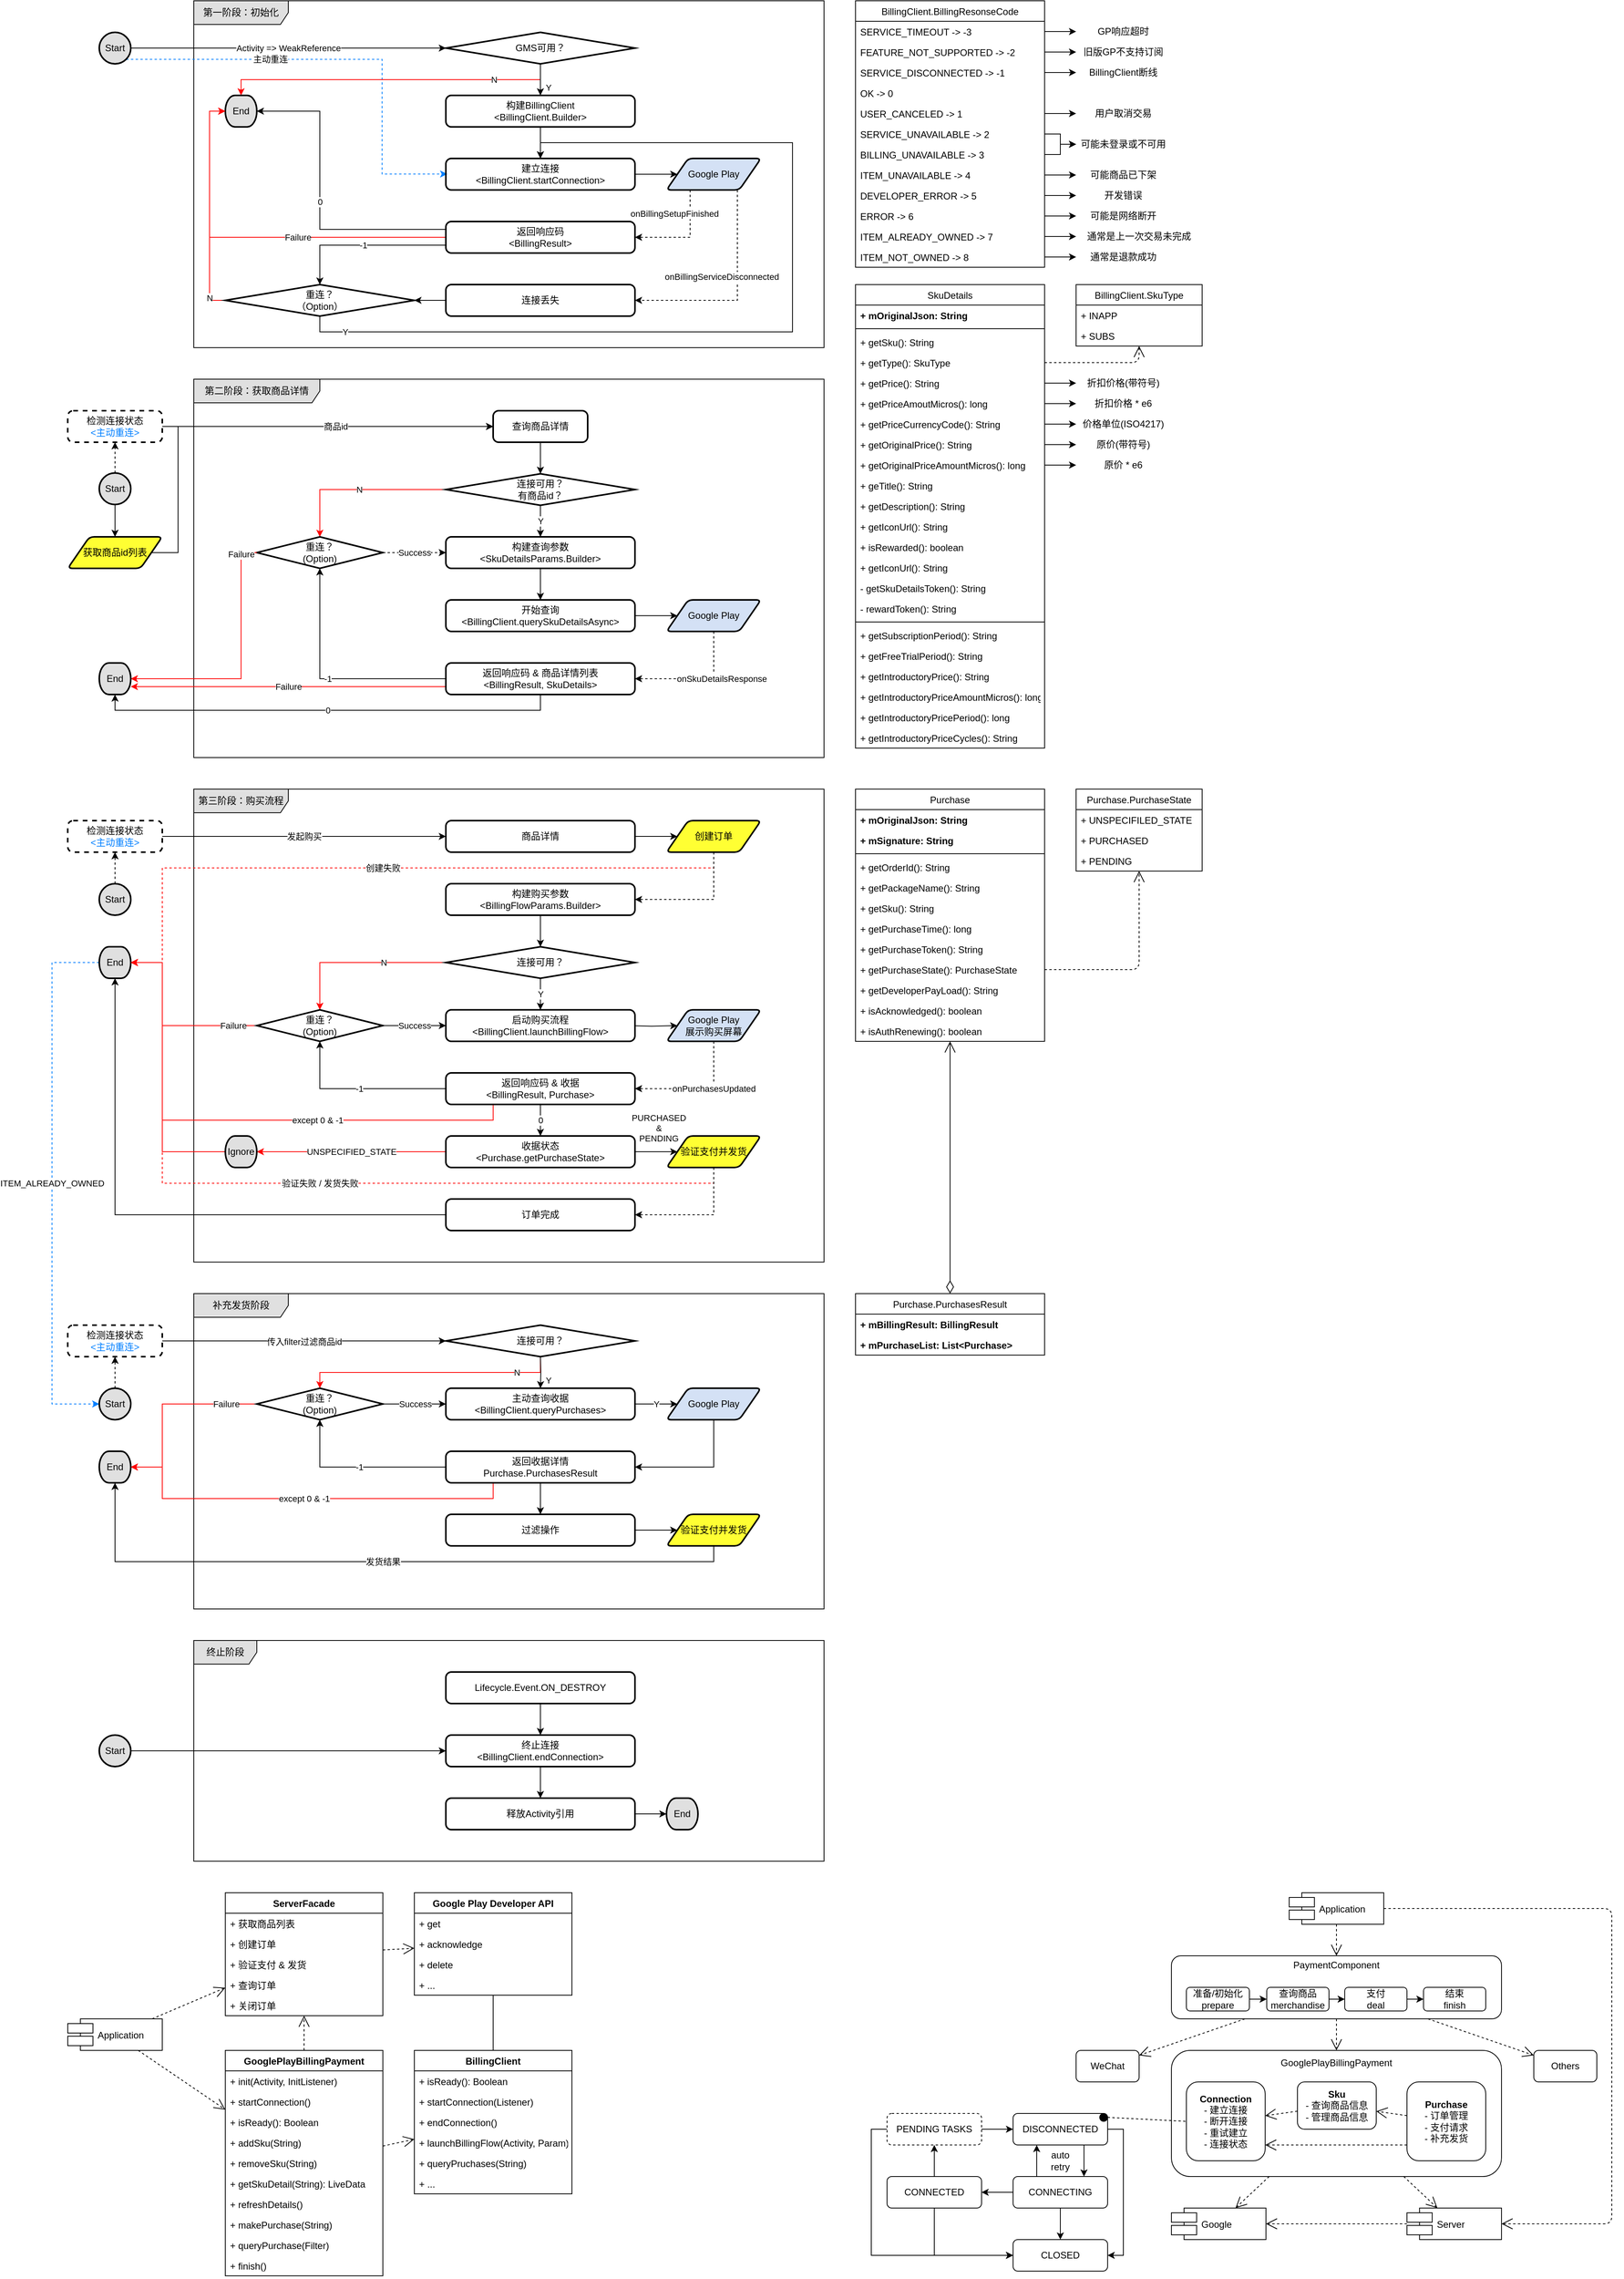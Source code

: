 <mxfile version="12.2.6" type="github" pages="1">
  <diagram id="brxKucpQ4XSAwI68gNvu" name="Page-1">
    <mxGraphModel dx="4749" dy="2177" grid="1" gridSize="10" guides="1" tooltips="1" connect="1" arrows="1" fold="1" page="1" pageScale="1" pageWidth="2339" pageHeight="3300" math="0" shadow="0">
      <root>
        <mxCell id="0"/>
        <mxCell id="1" parent="0"/>
        <mxCell id="1P68BwMIQxXi_deiFwZ2-267" value="终止阶段" style="shape=umlFrame;whiteSpace=wrap;html=1;fillColor=#E0E0E0;width=80;height=30;" parent="1" vertex="1">
          <mxGeometry x="360" y="2280" width="800" height="280" as="geometry"/>
        </mxCell>
        <mxCell id="1P68BwMIQxXi_deiFwZ2-116" value="补充发货阶段" style="shape=umlFrame;whiteSpace=wrap;html=1;fillColor=#E0E0E0;width=120;height=30;" parent="1" vertex="1">
          <mxGeometry x="360" y="1840" width="800" height="400" as="geometry"/>
        </mxCell>
        <mxCell id="1P68BwMIQxXi_deiFwZ2-251" value="Success" style="edgeStyle=orthogonalEdgeStyle;rounded=0;orthogonalLoop=1;jettySize=auto;html=1;exitX=1;exitY=0.5;exitDx=0;exitDy=0;exitPerimeter=0;strokeColor=#000000;entryX=0;entryY=0.5;entryDx=0;entryDy=0;" parent="1" source="1P68BwMIQxXi_deiFwZ2-248" target="1P68BwMIQxXi_deiFwZ2-256" edge="1">
          <mxGeometry x="0.008" relative="1" as="geometry">
            <mxPoint x="680" y="1900" as="targetPoint"/>
            <mxPoint as="offset"/>
          </mxGeometry>
        </mxCell>
        <mxCell id="JIaDca9eBKveF-68zJ5j-20" value="第一阶段：初始化" style="shape=umlFrame;whiteSpace=wrap;html=1;fillColor=#E0E0E0;width=120;height=30;" parent="1" vertex="1">
          <mxGeometry x="360" y="200" width="800" height="440" as="geometry"/>
        </mxCell>
        <mxCell id="1P68BwMIQxXi_deiFwZ2-220" value="主动重连" style="dashed=1;edgeStyle=orthogonalEdgeStyle;rounded=0;orthogonalLoop=1;jettySize=auto;html=1;exitX=0.855;exitY=0.855;exitDx=0;exitDy=0;exitPerimeter=0;entryX=0.007;entryY=0.494;entryDx=0;entryDy=0;strokeColor=#007FFF;entryPerimeter=0;" parent="1" source="YImrFx-hV4mO0tuUi706-7" target="YImrFx-hV4mO0tuUi706-13" edge="1">
          <mxGeometry x="-0.338" relative="1" as="geometry">
            <mxPoint x="274.833" y="324.167" as="sourcePoint"/>
            <mxPoint x="679" y="420" as="targetPoint"/>
            <Array as="points">
              <mxPoint x="599" y="274"/>
              <mxPoint x="599" y="420"/>
            </Array>
            <mxPoint as="offset"/>
          </mxGeometry>
        </mxCell>
        <mxCell id="1P68BwMIQxXi_deiFwZ2-3" value="第二阶段：获取商品详情" style="shape=umlFrame;whiteSpace=wrap;html=1;fillColor=#E0E0E0;width=160;height=30;" parent="1" vertex="1">
          <mxGeometry x="360" y="680" width="800" height="480" as="geometry"/>
        </mxCell>
        <mxCell id="1P68BwMIQxXi_deiFwZ2-122" value="-1" style="edgeStyle=orthogonalEdgeStyle;rounded=0;orthogonalLoop=1;jettySize=auto;html=1;exitX=0;exitY=0.5;exitDx=0;exitDy=0;entryX=0.5;entryY=1;entryDx=0;entryDy=0;entryPerimeter=0;strokeColor=#000000;" parent="1" source="JIaDca9eBKveF-68zJ5j-35" target="1P68BwMIQxXi_deiFwZ2-121" edge="1">
          <mxGeometry relative="1" as="geometry">
            <mxPoint as="offset"/>
          </mxGeometry>
        </mxCell>
        <mxCell id="1P68BwMIQxXi_deiFwZ2-48" value="第三阶段：购买流程" style="shape=umlFrame;whiteSpace=wrap;html=1;fillColor=#E0E0E0;width=120;height=30;" parent="1" vertex="1">
          <mxGeometry x="360" y="1200" width="800" height="600" as="geometry"/>
        </mxCell>
        <mxCell id="YImrFx-hV4mO0tuUi706-10" value="N" style="edgeStyle=orthogonalEdgeStyle;rounded=0;orthogonalLoop=1;jettySize=auto;html=1;exitX=0.5;exitY=1;exitDx=0;exitDy=0;exitPerimeter=0;entryX=0.5;entryY=0;entryDx=0;entryDy=0;entryPerimeter=0;strokeColor=#FF0000;" parent="1" source="YImrFx-hV4mO0tuUi706-5" target="YImrFx-hV4mO0tuUi706-9" edge="1">
          <mxGeometry x="-0.621" relative="1" as="geometry">
            <Array as="points">
              <mxPoint x="800" y="300"/>
              <mxPoint x="420" y="300"/>
            </Array>
            <mxPoint as="offset"/>
          </mxGeometry>
        </mxCell>
        <mxCell id="JIaDca9eBKveF-68zJ5j-18" value="Y" style="edgeStyle=orthogonalEdgeStyle;rounded=0;orthogonalLoop=1;jettySize=auto;html=1;exitX=0.5;exitY=1;exitDx=0;exitDy=0;exitPerimeter=0;entryX=0.5;entryY=0;entryDx=0;entryDy=0;strokeColor=#000000;" parent="1" source="JIaDca9eBKveF-68zJ5j-14" target="YImrFx-hV4mO0tuUi706-13" edge="1">
          <mxGeometry x="-0.913" relative="1" as="geometry">
            <Array as="points">
              <mxPoint x="520" y="620"/>
              <mxPoint x="1120" y="620"/>
              <mxPoint x="1120" y="380"/>
              <mxPoint x="800" y="380"/>
            </Array>
            <mxPoint as="offset"/>
          </mxGeometry>
        </mxCell>
        <mxCell id="YImrFx-hV4mO0tuUi706-12" value="Y" style="edgeStyle=orthogonalEdgeStyle;rounded=0;orthogonalLoop=1;jettySize=auto;html=1;exitX=0.5;exitY=1;exitDx=0;exitDy=0;exitPerimeter=0;" parent="1" source="YImrFx-hV4mO0tuUi706-5" target="YImrFx-hV4mO0tuUi706-11" edge="1">
          <mxGeometry x="0.497" y="10" relative="1" as="geometry">
            <mxPoint as="offset"/>
          </mxGeometry>
        </mxCell>
        <mxCell id="YImrFx-hV4mO0tuUi706-5" value="GMS可用？" style="strokeWidth=2;html=1;shape=mxgraph.flowchart.decision;whiteSpace=wrap;fillColor=none;" parent="1" vertex="1">
          <mxGeometry x="680" y="240" width="240" height="40" as="geometry"/>
        </mxCell>
        <mxCell id="YImrFx-hV4mO0tuUi706-8" value="Activity =&amp;gt; WeakReference" style="edgeStyle=orthogonalEdgeStyle;rounded=0;orthogonalLoop=1;jettySize=auto;html=1;exitX=1;exitY=0.5;exitDx=0;exitDy=0;exitPerimeter=0;" parent="1" source="YImrFx-hV4mO0tuUi706-7" edge="1">
          <mxGeometry relative="1" as="geometry">
            <mxPoint x="680" y="260" as="targetPoint"/>
            <Array as="points">
              <mxPoint x="300" y="260"/>
              <mxPoint x="300" y="260"/>
            </Array>
          </mxGeometry>
        </mxCell>
        <mxCell id="YImrFx-hV4mO0tuUi706-7" value="Start" style="strokeWidth=2;html=1;shape=mxgraph.flowchart.start_2;whiteSpace=wrap;fillColor=#E0E0E0;" parent="1" vertex="1">
          <mxGeometry x="240" y="240" width="40" height="40" as="geometry"/>
        </mxCell>
        <mxCell id="YImrFx-hV4mO0tuUi706-9" value="End" style="strokeWidth=2;html=1;shape=mxgraph.flowchart.terminator;whiteSpace=wrap;fillColor=#E0E0E0;" parent="1" vertex="1">
          <mxGeometry x="400" y="320" width="40" height="40" as="geometry"/>
        </mxCell>
        <mxCell id="YImrFx-hV4mO0tuUi706-14" style="edgeStyle=orthogonalEdgeStyle;rounded=0;orthogonalLoop=1;jettySize=auto;html=1;exitX=0.5;exitY=1;exitDx=0;exitDy=0;entryX=0.5;entryY=0;entryDx=0;entryDy=0;" parent="1" source="YImrFx-hV4mO0tuUi706-11" target="YImrFx-hV4mO0tuUi706-13" edge="1">
          <mxGeometry relative="1" as="geometry"/>
        </mxCell>
        <mxCell id="YImrFx-hV4mO0tuUi706-11" value="构建BillingClient&lt;br&gt;&amp;lt;BillingClient.Builder&amp;gt;" style="rounded=1;whiteSpace=wrap;html=1;absoluteArcSize=1;arcSize=14;strokeWidth=2;fillColor=none;" parent="1" vertex="1">
          <mxGeometry x="680" y="320" width="240" height="40" as="geometry"/>
        </mxCell>
        <mxCell id="YImrFx-hV4mO0tuUi706-20" style="edgeStyle=orthogonalEdgeStyle;rounded=0;orthogonalLoop=1;jettySize=auto;html=1;exitX=1;exitY=0.5;exitDx=0;exitDy=0;entryX=0;entryY=0.5;entryDx=0;entryDy=0;" parent="1" source="YImrFx-hV4mO0tuUi706-13" target="YImrFx-hV4mO0tuUi706-19" edge="1">
          <mxGeometry relative="1" as="geometry"/>
        </mxCell>
        <mxCell id="YImrFx-hV4mO0tuUi706-13" value="建立连接&lt;br&gt;&amp;lt;BillingClient.startConnection&amp;gt;" style="rounded=1;whiteSpace=wrap;html=1;absoluteArcSize=1;arcSize=14;strokeWidth=2;fillColor=none;" parent="1" vertex="1">
          <mxGeometry x="680" y="400" width="240" height="40" as="geometry"/>
        </mxCell>
        <mxCell id="YImrFx-hV4mO0tuUi706-23" value="onBillingSetupFinished" style="edgeStyle=orthogonalEdgeStyle;rounded=0;orthogonalLoop=1;jettySize=auto;html=1;exitX=0.25;exitY=1;exitDx=0;exitDy=0;entryX=1;entryY=0.5;entryDx=0;entryDy=0;dashed=1;" parent="1" source="YImrFx-hV4mO0tuUi706-19" target="YImrFx-hV4mO0tuUi706-21" edge="1">
          <mxGeometry x="0.231" y="-30" relative="1" as="geometry">
            <Array as="points">
              <mxPoint x="990" y="500"/>
            </Array>
            <mxPoint as="offset"/>
          </mxGeometry>
        </mxCell>
        <mxCell id="YImrFx-hV4mO0tuUi706-24" value="onBillingServiceDisconnected" style="edgeStyle=orthogonalEdgeStyle;rounded=0;orthogonalLoop=1;jettySize=auto;html=1;exitX=0.75;exitY=1;exitDx=0;exitDy=0;entryX=1;entryY=0.5;entryDx=0;entryDy=0;dashed=1;" parent="1" source="YImrFx-hV4mO0tuUi706-19" target="YImrFx-hV4mO0tuUi706-22" edge="1">
          <mxGeometry x="-0.185" y="-20" relative="1" as="geometry">
            <mxPoint as="offset"/>
          </mxGeometry>
        </mxCell>
        <mxCell id="YImrFx-hV4mO0tuUi706-19" value="Google Play" style="shape=parallelogram;html=1;strokeWidth=2;perimeter=parallelogramPerimeter;whiteSpace=wrap;rounded=1;arcSize=12;size=0.23;fillColor=#D4E1F5;" parent="1" vertex="1">
          <mxGeometry x="960" y="400" width="120" height="40" as="geometry"/>
        </mxCell>
        <mxCell id="JIaDca9eBKveF-68zJ5j-15" value="-1" style="edgeStyle=orthogonalEdgeStyle;rounded=0;orthogonalLoop=1;jettySize=auto;html=1;exitX=0;exitY=0.75;exitDx=0;exitDy=0;entryX=0.5;entryY=0;entryDx=0;entryDy=0;entryPerimeter=0;" parent="1" source="YImrFx-hV4mO0tuUi706-21" target="JIaDca9eBKveF-68zJ5j-14" edge="1">
          <mxGeometry relative="1" as="geometry"/>
        </mxCell>
        <mxCell id="JIaDca9eBKveF-68zJ5j-17" value="Failure" style="edgeStyle=orthogonalEdgeStyle;rounded=0;orthogonalLoop=1;jettySize=auto;html=1;exitX=0;exitY=0.5;exitDx=0;exitDy=0;entryX=0;entryY=0.5;entryDx=0;entryDy=0;entryPerimeter=0;strokeColor=#FF0000;" parent="1" source="YImrFx-hV4mO0tuUi706-21" target="YImrFx-hV4mO0tuUi706-9" edge="1">
          <mxGeometry x="-0.214" relative="1" as="geometry">
            <mxPoint as="offset"/>
            <Array as="points">
              <mxPoint x="380" y="500"/>
              <mxPoint x="380" y="340"/>
            </Array>
          </mxGeometry>
        </mxCell>
        <mxCell id="1P68BwMIQxXi_deiFwZ2-169" value="0" style="edgeStyle=orthogonalEdgeStyle;rounded=0;orthogonalLoop=1;jettySize=auto;html=1;exitX=0;exitY=0.25;exitDx=0;exitDy=0;entryX=1;entryY=0.5;entryDx=0;entryDy=0;entryPerimeter=0;strokeColor=#000000;" parent="1" source="YImrFx-hV4mO0tuUi706-21" target="YImrFx-hV4mO0tuUi706-9" edge="1">
          <mxGeometry relative="1" as="geometry">
            <Array as="points">
              <mxPoint x="520" y="490"/>
              <mxPoint x="520" y="340"/>
            </Array>
          </mxGeometry>
        </mxCell>
        <mxCell id="YImrFx-hV4mO0tuUi706-21" value="返回响应码&lt;br&gt;&amp;lt;BillingResult&amp;gt;" style="rounded=1;whiteSpace=wrap;html=1;absoluteArcSize=1;arcSize=14;strokeWidth=2;fillColor=none;" parent="1" vertex="1">
          <mxGeometry x="680" y="480" width="240" height="40" as="geometry"/>
        </mxCell>
        <mxCell id="JIaDca9eBKveF-68zJ5j-16" style="edgeStyle=orthogonalEdgeStyle;rounded=0;orthogonalLoop=1;jettySize=auto;html=1;exitX=0;exitY=0.5;exitDx=0;exitDy=0;entryX=1;entryY=0.5;entryDx=0;entryDy=0;entryPerimeter=0;" parent="1" source="YImrFx-hV4mO0tuUi706-22" target="JIaDca9eBKveF-68zJ5j-14" edge="1">
          <mxGeometry relative="1" as="geometry"/>
        </mxCell>
        <mxCell id="YImrFx-hV4mO0tuUi706-22" value="连接丢失" style="rounded=1;whiteSpace=wrap;html=1;absoluteArcSize=1;arcSize=14;strokeWidth=2;fillColor=none;" parent="1" vertex="1">
          <mxGeometry x="680" y="560" width="240" height="40" as="geometry"/>
        </mxCell>
        <mxCell id="JIaDca9eBKveF-68zJ5j-1" value="BillingClient.BillingResonseCode" style="swimlane;fontStyle=0;childLayout=stackLayout;horizontal=1;startSize=26;fillColor=none;horizontalStack=0;resizeParent=1;resizeParentMax=0;resizeLast=0;collapsible=1;marginBottom=0;" parent="1" vertex="1">
          <mxGeometry x="1200" y="200" width="240" height="338" as="geometry"/>
        </mxCell>
        <mxCell id="JIaDca9eBKveF-68zJ5j-2" value="SERVICE_TIMEOUT -&gt; -3" style="text;strokeColor=none;fillColor=none;align=left;verticalAlign=top;spacingLeft=4;spacingRight=4;overflow=hidden;rotatable=0;points=[[0,0.5],[1,0.5]];portConstraint=eastwest;" parent="JIaDca9eBKveF-68zJ5j-1" vertex="1">
          <mxGeometry y="26" width="240" height="26" as="geometry"/>
        </mxCell>
        <mxCell id="JIaDca9eBKveF-68zJ5j-3" value="FEATURE_NOT_SUPPORTED -&gt; -2" style="text;strokeColor=none;fillColor=none;align=left;verticalAlign=top;spacingLeft=4;spacingRight=4;overflow=hidden;rotatable=0;points=[[0,0.5],[1,0.5]];portConstraint=eastwest;" parent="JIaDca9eBKveF-68zJ5j-1" vertex="1">
          <mxGeometry y="52" width="240" height="26" as="geometry"/>
        </mxCell>
        <mxCell id="JIaDca9eBKveF-68zJ5j-7" value="SERVICE_DISCONNECTED -&gt; -1" style="text;strokeColor=none;fillColor=none;align=left;verticalAlign=top;spacingLeft=4;spacingRight=4;overflow=hidden;rotatable=0;points=[[0,0.5],[1,0.5]];portConstraint=eastwest;" parent="JIaDca9eBKveF-68zJ5j-1" vertex="1">
          <mxGeometry y="78" width="240" height="26" as="geometry"/>
        </mxCell>
        <mxCell id="JIaDca9eBKveF-68zJ5j-5" value="OK -&gt; 0" style="text;strokeColor=none;fillColor=none;align=left;verticalAlign=top;spacingLeft=4;spacingRight=4;overflow=hidden;rotatable=0;points=[[0,0.5],[1,0.5]];portConstraint=eastwest;" parent="JIaDca9eBKveF-68zJ5j-1" vertex="1">
          <mxGeometry y="104" width="240" height="26" as="geometry"/>
        </mxCell>
        <mxCell id="JIaDca9eBKveF-68zJ5j-6" value="USER_CANCELED -&gt; 1" style="text;strokeColor=none;fillColor=none;align=left;verticalAlign=top;spacingLeft=4;spacingRight=4;overflow=hidden;rotatable=0;points=[[0,0.5],[1,0.5]];portConstraint=eastwest;" parent="JIaDca9eBKveF-68zJ5j-1" vertex="1">
          <mxGeometry y="130" width="240" height="26" as="geometry"/>
        </mxCell>
        <mxCell id="JIaDca9eBKveF-68zJ5j-8" value="SERVICE_UNAVAILABLE -&gt; 2" style="text;strokeColor=none;fillColor=none;align=left;verticalAlign=top;spacingLeft=4;spacingRight=4;overflow=hidden;rotatable=0;points=[[0,0.5],[1,0.5]];portConstraint=eastwest;" parent="JIaDca9eBKveF-68zJ5j-1" vertex="1">
          <mxGeometry y="156" width="240" height="26" as="geometry"/>
        </mxCell>
        <mxCell id="JIaDca9eBKveF-68zJ5j-10" value="BILLING_UNAVAILABLE -&gt; 3" style="text;strokeColor=none;fillColor=none;align=left;verticalAlign=top;spacingLeft=4;spacingRight=4;overflow=hidden;rotatable=0;points=[[0,0.5],[1,0.5]];portConstraint=eastwest;" parent="JIaDca9eBKveF-68zJ5j-1" vertex="1">
          <mxGeometry y="182" width="240" height="26" as="geometry"/>
        </mxCell>
        <mxCell id="JIaDca9eBKveF-68zJ5j-9" value="ITEM_UNAVAILABLE -&gt; 4" style="text;strokeColor=none;fillColor=none;align=left;verticalAlign=top;spacingLeft=4;spacingRight=4;overflow=hidden;rotatable=0;points=[[0,0.5],[1,0.5]];portConstraint=eastwest;" parent="JIaDca9eBKveF-68zJ5j-1" vertex="1">
          <mxGeometry y="208" width="240" height="26" as="geometry"/>
        </mxCell>
        <mxCell id="JIaDca9eBKveF-68zJ5j-4" value="DEVELOPER_ERROR -&gt; 5" style="text;strokeColor=none;fillColor=none;align=left;verticalAlign=top;spacingLeft=4;spacingRight=4;overflow=hidden;rotatable=0;points=[[0,0.5],[1,0.5]];portConstraint=eastwest;" parent="JIaDca9eBKveF-68zJ5j-1" vertex="1">
          <mxGeometry y="234" width="240" height="26" as="geometry"/>
        </mxCell>
        <mxCell id="JIaDca9eBKveF-68zJ5j-13" value="ERROR -&gt; 6" style="text;strokeColor=none;fillColor=none;align=left;verticalAlign=top;spacingLeft=4;spacingRight=4;overflow=hidden;rotatable=0;points=[[0,0.5],[1,0.5]];portConstraint=eastwest;" parent="JIaDca9eBKveF-68zJ5j-1" vertex="1">
          <mxGeometry y="260" width="240" height="26" as="geometry"/>
        </mxCell>
        <mxCell id="JIaDca9eBKveF-68zJ5j-12" value="ITEM_ALREADY_OWNED -&gt; 7" style="text;strokeColor=none;fillColor=none;align=left;verticalAlign=top;spacingLeft=4;spacingRight=4;overflow=hidden;rotatable=0;points=[[0,0.5],[1,0.5]];portConstraint=eastwest;" parent="JIaDca9eBKveF-68zJ5j-1" vertex="1">
          <mxGeometry y="286" width="240" height="26" as="geometry"/>
        </mxCell>
        <mxCell id="JIaDca9eBKveF-68zJ5j-11" value="ITEM_NOT_OWNED -&gt; 8" style="text;strokeColor=none;fillColor=none;align=left;verticalAlign=top;spacingLeft=4;spacingRight=4;overflow=hidden;rotatable=0;points=[[0,0.5],[1,0.5]];portConstraint=eastwest;" parent="JIaDca9eBKveF-68zJ5j-1" vertex="1">
          <mxGeometry y="312" width="240" height="26" as="geometry"/>
        </mxCell>
        <mxCell id="JIaDca9eBKveF-68zJ5j-19" value="N" style="edgeStyle=orthogonalEdgeStyle;rounded=0;orthogonalLoop=1;jettySize=auto;html=1;exitX=0;exitY=0.5;exitDx=0;exitDy=0;exitPerimeter=0;entryX=0;entryY=0.5;entryDx=0;entryDy=0;entryPerimeter=0;strokeColor=#FF0000;" parent="1" source="JIaDca9eBKveF-68zJ5j-14" target="YImrFx-hV4mO0tuUi706-9" edge="1">
          <mxGeometry x="-0.833" relative="1" as="geometry">
            <Array as="points">
              <mxPoint x="380" y="580"/>
              <mxPoint x="380" y="340"/>
            </Array>
            <mxPoint as="offset"/>
          </mxGeometry>
        </mxCell>
        <mxCell id="JIaDca9eBKveF-68zJ5j-14" value="重连？&lt;br&gt;（Option）" style="strokeWidth=2;html=1;shape=mxgraph.flowchart.decision;whiteSpace=wrap;fillColor=none;" parent="1" vertex="1">
          <mxGeometry x="400" y="560" width="240" height="40" as="geometry"/>
        </mxCell>
        <mxCell id="JIaDca9eBKveF-68zJ5j-28" style="edgeStyle=orthogonalEdgeStyle;rounded=0;orthogonalLoop=1;jettySize=auto;html=1;entryX=0.5;entryY=0;entryDx=0;entryDy=0;entryPerimeter=0;shadow=0;strokeColor=#000000;" parent="1" source="1P68BwMIQxXi_deiFwZ2-186" target="JIaDca9eBKveF-68zJ5j-25" edge="1">
          <mxGeometry relative="1" as="geometry">
            <mxPoint x="800" y="760" as="sourcePoint"/>
          </mxGeometry>
        </mxCell>
        <mxCell id="JIaDca9eBKveF-68zJ5j-24" value="获取商品id列表" style="shape=parallelogram;html=1;strokeWidth=2;perimeter=parallelogramPerimeter;whiteSpace=wrap;rounded=1;arcSize=12;size=0.23;fillColor=#FFFF33;shadow=0;" parent="1" vertex="1">
          <mxGeometry x="200" y="880" width="120" height="40" as="geometry"/>
        </mxCell>
        <mxCell id="JIaDca9eBKveF-68zJ5j-30" value="Y" style="edgeStyle=orthogonalEdgeStyle;rounded=0;orthogonalLoop=1;jettySize=auto;html=1;exitX=0.5;exitY=1;exitDx=0;exitDy=0;exitPerimeter=0;shadow=0;strokeColor=#000000;" parent="1" source="JIaDca9eBKveF-68zJ5j-25" target="JIaDca9eBKveF-68zJ5j-29" edge="1">
          <mxGeometry relative="1" as="geometry"/>
        </mxCell>
        <mxCell id="1P68BwMIQxXi_deiFwZ2-268" value="N" style="edgeStyle=orthogonalEdgeStyle;rounded=0;orthogonalLoop=1;jettySize=auto;html=1;exitX=0;exitY=0.5;exitDx=0;exitDy=0;exitPerimeter=0;entryX=0.5;entryY=0;entryDx=0;entryDy=0;entryPerimeter=0;strokeColor=#FF0000;" parent="1" source="JIaDca9eBKveF-68zJ5j-25" target="1P68BwMIQxXi_deiFwZ2-121" edge="1">
          <mxGeometry relative="1" as="geometry">
            <Array as="points">
              <mxPoint x="520" y="820"/>
            </Array>
          </mxGeometry>
        </mxCell>
        <mxCell id="JIaDca9eBKveF-68zJ5j-25" value="连接可用？&lt;br&gt;有商品id？" style="strokeWidth=2;html=1;shape=mxgraph.flowchart.decision;whiteSpace=wrap;fillColor=none;" parent="1" vertex="1">
          <mxGeometry x="680" y="800" width="240" height="40" as="geometry"/>
        </mxCell>
        <mxCell id="JIaDca9eBKveF-68zJ5j-32" style="edgeStyle=orthogonalEdgeStyle;rounded=0;orthogonalLoop=1;jettySize=auto;html=1;exitX=0.5;exitY=1;exitDx=0;exitDy=0;entryX=0.5;entryY=0;entryDx=0;entryDy=0;shadow=0;strokeColor=#000000;" parent="1" source="JIaDca9eBKveF-68zJ5j-29" target="JIaDca9eBKveF-68zJ5j-31" edge="1">
          <mxGeometry relative="1" as="geometry"/>
        </mxCell>
        <mxCell id="JIaDca9eBKveF-68zJ5j-29" value="构建查询参数&lt;br&gt;&amp;lt;SkuDetailsParams.Builder&amp;gt;" style="rounded=1;whiteSpace=wrap;html=1;absoluteArcSize=1;arcSize=14;strokeWidth=2;fillColor=none;" parent="1" vertex="1">
          <mxGeometry x="680" y="880" width="240" height="40" as="geometry"/>
        </mxCell>
        <mxCell id="JIaDca9eBKveF-68zJ5j-34" style="edgeStyle=orthogonalEdgeStyle;rounded=0;orthogonalLoop=1;jettySize=auto;html=1;exitX=1;exitY=0.5;exitDx=0;exitDy=0;entryX=0;entryY=0.5;entryDx=0;entryDy=0;shadow=0;strokeColor=#000000;" parent="1" source="JIaDca9eBKveF-68zJ5j-31" target="JIaDca9eBKveF-68zJ5j-33" edge="1">
          <mxGeometry relative="1" as="geometry"/>
        </mxCell>
        <mxCell id="JIaDca9eBKveF-68zJ5j-31" value="开始查询&lt;br&gt;&amp;lt;BillingClient.querySkuDetailsAsync&amp;gt;" style="rounded=1;whiteSpace=wrap;html=1;absoluteArcSize=1;arcSize=14;strokeWidth=2;fillColor=none;" parent="1" vertex="1">
          <mxGeometry x="680" y="960" width="240" height="40" as="geometry"/>
        </mxCell>
        <mxCell id="JIaDca9eBKveF-68zJ5j-36" value="onSkuDetailsResponse" style="edgeStyle=orthogonalEdgeStyle;rounded=0;orthogonalLoop=1;jettySize=auto;html=1;exitX=0.5;exitY=1;exitDx=0;exitDy=0;entryX=1;entryY=0.5;entryDx=0;entryDy=0;shadow=0;strokeColor=#000000;dashed=1;" parent="1" source="JIaDca9eBKveF-68zJ5j-33" target="JIaDca9eBKveF-68zJ5j-35" edge="1">
          <mxGeometry x="-0.25" y="10" relative="1" as="geometry">
            <mxPoint x="10" y="-10" as="offset"/>
          </mxGeometry>
        </mxCell>
        <mxCell id="JIaDca9eBKveF-68zJ5j-33" value="Google Play" style="shape=parallelogram;html=1;strokeWidth=2;perimeter=parallelogramPerimeter;whiteSpace=wrap;rounded=1;arcSize=12;size=0.23;fillColor=#D4E1F5;" parent="1" vertex="1">
          <mxGeometry x="960" y="960" width="120" height="40" as="geometry"/>
        </mxCell>
        <mxCell id="JIaDca9eBKveF-68zJ5j-38" value="0" style="edgeStyle=orthogonalEdgeStyle;rounded=0;orthogonalLoop=1;jettySize=auto;html=1;exitX=0.5;exitY=1;exitDx=0;exitDy=0;shadow=0;strokeColor=#000000;entryX=0.5;entryY=1;entryDx=0;entryDy=0;entryPerimeter=0;" parent="1" source="JIaDca9eBKveF-68zJ5j-35" target="JHF-u0DS37pgtkVic2rU-1" edge="1">
          <mxGeometry relative="1" as="geometry">
            <mxPoint x="800" y="1120" as="targetPoint"/>
          </mxGeometry>
        </mxCell>
        <mxCell id="JIaDca9eBKveF-68zJ5j-40" value="Failure" style="edgeStyle=orthogonalEdgeStyle;rounded=0;orthogonalLoop=1;jettySize=auto;html=1;exitX=0;exitY=0.75;exitDx=0;exitDy=0;shadow=0;strokeColor=#FF0000;" parent="1" source="JIaDca9eBKveF-68zJ5j-35" target="JHF-u0DS37pgtkVic2rU-1" edge="1">
          <mxGeometry relative="1" as="geometry">
            <mxPoint x="640" y="1060" as="targetPoint"/>
            <Array as="points">
              <mxPoint x="450" y="1070"/>
              <mxPoint x="450" y="1070"/>
            </Array>
          </mxGeometry>
        </mxCell>
        <mxCell id="JIaDca9eBKveF-68zJ5j-35" value="返回响应码 &amp;amp;&amp;nbsp;商品详情列表&lt;br&gt;&amp;lt;BillingResult,&amp;nbsp;SkuDetails&amp;gt;" style="rounded=1;whiteSpace=wrap;html=1;absoluteArcSize=1;arcSize=14;strokeWidth=2;fillColor=none;" parent="1" vertex="1">
          <mxGeometry x="680" y="1040" width="240" height="40" as="geometry"/>
        </mxCell>
        <mxCell id="JIaDca9eBKveF-68zJ5j-43" value="SkuDetails" style="swimlane;fontStyle=0;childLayout=stackLayout;horizontal=1;startSize=26;fillColor=none;horizontalStack=0;resizeParent=1;resizeParentMax=0;resizeLast=0;collapsible=1;marginBottom=0;" parent="1" vertex="1">
          <mxGeometry x="1200" y="560" width="240" height="588" as="geometry"/>
        </mxCell>
        <mxCell id="JIaDca9eBKveF-68zJ5j-44" value="+ mOriginalJson: String" style="text;strokeColor=none;fillColor=none;align=left;verticalAlign=top;spacingLeft=4;spacingRight=4;overflow=hidden;rotatable=0;points=[[0,0.5],[1,0.5]];portConstraint=eastwest;fontStyle=1" parent="JIaDca9eBKveF-68zJ5j-43" vertex="1">
          <mxGeometry y="26" width="240" height="26" as="geometry"/>
        </mxCell>
        <mxCell id="JIaDca9eBKveF-68zJ5j-54" value="" style="line;strokeWidth=1;fillColor=none;align=left;verticalAlign=middle;spacingTop=-1;spacingLeft=3;spacingRight=3;rotatable=0;labelPosition=right;points=[];portConstraint=eastwest;" parent="JIaDca9eBKveF-68zJ5j-43" vertex="1">
          <mxGeometry y="52" width="240" height="8" as="geometry"/>
        </mxCell>
        <mxCell id="JIaDca9eBKveF-68zJ5j-45" value="+ getSku(): String" style="text;strokeColor=none;fillColor=none;align=left;verticalAlign=top;spacingLeft=4;spacingRight=4;overflow=hidden;rotatable=0;points=[[0,0.5],[1,0.5]];portConstraint=eastwest;" parent="JIaDca9eBKveF-68zJ5j-43" vertex="1">
          <mxGeometry y="60" width="240" height="26" as="geometry"/>
        </mxCell>
        <mxCell id="JIaDca9eBKveF-68zJ5j-46" value="+ getType(): SkuType" style="text;strokeColor=none;fillColor=none;align=left;verticalAlign=top;spacingLeft=4;spacingRight=4;overflow=hidden;rotatable=0;points=[[0,0.5],[1,0.5]];portConstraint=eastwest;" parent="JIaDca9eBKveF-68zJ5j-43" vertex="1">
          <mxGeometry y="86" width="240" height="26" as="geometry"/>
        </mxCell>
        <mxCell id="JIaDca9eBKveF-68zJ5j-56" value="+ getPrice(): String" style="text;strokeColor=none;fillColor=none;align=left;verticalAlign=top;spacingLeft=4;spacingRight=4;overflow=hidden;rotatable=0;points=[[0,0.5],[1,0.5]];portConstraint=eastwest;" parent="JIaDca9eBKveF-68zJ5j-43" vertex="1">
          <mxGeometry y="112" width="240" height="26" as="geometry"/>
        </mxCell>
        <mxCell id="JIaDca9eBKveF-68zJ5j-57" value="+ getPriceAmoutMicros(): long" style="text;strokeColor=none;fillColor=none;align=left;verticalAlign=top;spacingLeft=4;spacingRight=4;overflow=hidden;rotatable=0;points=[[0,0.5],[1,0.5]];portConstraint=eastwest;" parent="JIaDca9eBKveF-68zJ5j-43" vertex="1">
          <mxGeometry y="138" width="240" height="26" as="geometry"/>
        </mxCell>
        <mxCell id="JIaDca9eBKveF-68zJ5j-58" value="+ getPriceCurrencyCode(): String" style="text;strokeColor=none;fillColor=none;align=left;verticalAlign=top;spacingLeft=4;spacingRight=4;overflow=hidden;rotatable=0;points=[[0,0.5],[1,0.5]];portConstraint=eastwest;" parent="JIaDca9eBKveF-68zJ5j-43" vertex="1">
          <mxGeometry y="164" width="240" height="26" as="geometry"/>
        </mxCell>
        <mxCell id="JIaDca9eBKveF-68zJ5j-59" value="+ getOriginalPrice(): String" style="text;strokeColor=none;fillColor=none;align=left;verticalAlign=top;spacingLeft=4;spacingRight=4;overflow=hidden;rotatable=0;points=[[0,0.5],[1,0.5]];portConstraint=eastwest;" parent="JIaDca9eBKveF-68zJ5j-43" vertex="1">
          <mxGeometry y="190" width="240" height="26" as="geometry"/>
        </mxCell>
        <mxCell id="JIaDca9eBKveF-68zJ5j-60" value="+ getOriginalPriceAmountMicros(): long" style="text;strokeColor=none;fillColor=none;align=left;verticalAlign=top;spacingLeft=4;spacingRight=4;overflow=hidden;rotatable=0;points=[[0,0.5],[1,0.5]];portConstraint=eastwest;" parent="JIaDca9eBKveF-68zJ5j-43" vertex="1">
          <mxGeometry y="216" width="240" height="26" as="geometry"/>
        </mxCell>
        <mxCell id="JIaDca9eBKveF-68zJ5j-62" value="+ geTitle(): String" style="text;strokeColor=none;fillColor=none;align=left;verticalAlign=top;spacingLeft=4;spacingRight=4;overflow=hidden;rotatable=0;points=[[0,0.5],[1,0.5]];portConstraint=eastwest;" parent="JIaDca9eBKveF-68zJ5j-43" vertex="1">
          <mxGeometry y="242" width="240" height="26" as="geometry"/>
        </mxCell>
        <mxCell id="JIaDca9eBKveF-68zJ5j-61" value="+ getDescription(): String" style="text;strokeColor=none;fillColor=none;align=left;verticalAlign=top;spacingLeft=4;spacingRight=4;overflow=hidden;rotatable=0;points=[[0,0.5],[1,0.5]];portConstraint=eastwest;" parent="JIaDca9eBKveF-68zJ5j-43" vertex="1">
          <mxGeometry y="268" width="240" height="26" as="geometry"/>
        </mxCell>
        <mxCell id="JIaDca9eBKveF-68zJ5j-70" value="+ getIconUrl(): String" style="text;strokeColor=none;fillColor=none;align=left;verticalAlign=top;spacingLeft=4;spacingRight=4;overflow=hidden;rotatable=0;points=[[0,0.5],[1,0.5]];portConstraint=eastwest;" parent="JIaDca9eBKveF-68zJ5j-43" vertex="1">
          <mxGeometry y="294" width="240" height="26" as="geometry"/>
        </mxCell>
        <mxCell id="JIaDca9eBKveF-68zJ5j-71" value="+ isRewarded(): boolean" style="text;strokeColor=none;fillColor=none;align=left;verticalAlign=top;spacingLeft=4;spacingRight=4;overflow=hidden;rotatable=0;points=[[0,0.5],[1,0.5]];portConstraint=eastwest;" parent="JIaDca9eBKveF-68zJ5j-43" vertex="1">
          <mxGeometry y="320" width="240" height="26" as="geometry"/>
        </mxCell>
        <mxCell id="JIaDca9eBKveF-68zJ5j-73" value="+ getIconUrl(): String" style="text;strokeColor=none;fillColor=none;align=left;verticalAlign=top;spacingLeft=4;spacingRight=4;overflow=hidden;rotatable=0;points=[[0,0.5],[1,0.5]];portConstraint=eastwest;" parent="JIaDca9eBKveF-68zJ5j-43" vertex="1">
          <mxGeometry y="346" width="240" height="26" as="geometry"/>
        </mxCell>
        <mxCell id="JIaDca9eBKveF-68zJ5j-72" value="- getSkuDetailsToken(): String" style="text;strokeColor=none;fillColor=none;align=left;verticalAlign=top;spacingLeft=4;spacingRight=4;overflow=hidden;rotatable=0;points=[[0,0.5],[1,0.5]];portConstraint=eastwest;" parent="JIaDca9eBKveF-68zJ5j-43" vertex="1">
          <mxGeometry y="372" width="240" height="26" as="geometry"/>
        </mxCell>
        <mxCell id="JIaDca9eBKveF-68zJ5j-74" value="- rewardToken(): String" style="text;strokeColor=none;fillColor=none;align=left;verticalAlign=top;spacingLeft=4;spacingRight=4;overflow=hidden;rotatable=0;points=[[0,0.5],[1,0.5]];portConstraint=eastwest;" parent="JIaDca9eBKveF-68zJ5j-43" vertex="1">
          <mxGeometry y="398" width="240" height="26" as="geometry"/>
        </mxCell>
        <mxCell id="JIaDca9eBKveF-68zJ5j-64" value="" style="line;strokeWidth=1;fillColor=none;align=left;verticalAlign=middle;spacingTop=-1;spacingLeft=3;spacingRight=3;rotatable=0;labelPosition=right;points=[];portConstraint=eastwest;" parent="JIaDca9eBKveF-68zJ5j-43" vertex="1">
          <mxGeometry y="424" width="240" height="8" as="geometry"/>
        </mxCell>
        <mxCell id="JIaDca9eBKveF-68zJ5j-63" value="+ getSubscriptionPeriod(): String" style="text;strokeColor=none;fillColor=none;align=left;verticalAlign=top;spacingLeft=4;spacingRight=4;overflow=hidden;rotatable=0;points=[[0,0.5],[1,0.5]];portConstraint=eastwest;" parent="JIaDca9eBKveF-68zJ5j-43" vertex="1">
          <mxGeometry y="432" width="240" height="26" as="geometry"/>
        </mxCell>
        <mxCell id="JIaDca9eBKveF-68zJ5j-65" value="+ getFreeTrialPeriod(): String" style="text;strokeColor=none;fillColor=none;align=left;verticalAlign=top;spacingLeft=4;spacingRight=4;overflow=hidden;rotatable=0;points=[[0,0.5],[1,0.5]];portConstraint=eastwest;" parent="JIaDca9eBKveF-68zJ5j-43" vertex="1">
          <mxGeometry y="458" width="240" height="26" as="geometry"/>
        </mxCell>
        <mxCell id="JIaDca9eBKveF-68zJ5j-66" value="+ getIntroductoryPrice(): String" style="text;strokeColor=none;fillColor=none;align=left;verticalAlign=top;spacingLeft=4;spacingRight=4;overflow=hidden;rotatable=0;points=[[0,0.5],[1,0.5]];portConstraint=eastwest;" parent="JIaDca9eBKveF-68zJ5j-43" vertex="1">
          <mxGeometry y="484" width="240" height="26" as="geometry"/>
        </mxCell>
        <mxCell id="JIaDca9eBKveF-68zJ5j-67" value="+ getIntroductoryPriceAmountMicros(): long" style="text;strokeColor=none;fillColor=none;align=left;verticalAlign=top;spacingLeft=4;spacingRight=4;overflow=hidden;rotatable=0;points=[[0,0.5],[1,0.5]];portConstraint=eastwest;" parent="JIaDca9eBKveF-68zJ5j-43" vertex="1">
          <mxGeometry y="510" width="240" height="26" as="geometry"/>
        </mxCell>
        <mxCell id="JIaDca9eBKveF-68zJ5j-68" value="+ getIntroductoryPricePeriod(): long" style="text;strokeColor=none;fillColor=none;align=left;verticalAlign=top;spacingLeft=4;spacingRight=4;overflow=hidden;rotatable=0;points=[[0,0.5],[1,0.5]];portConstraint=eastwest;" parent="JIaDca9eBKveF-68zJ5j-43" vertex="1">
          <mxGeometry y="536" width="240" height="26" as="geometry"/>
        </mxCell>
        <mxCell id="JIaDca9eBKveF-68zJ5j-69" value="+ getIntroductoryPriceCycles(): String" style="text;strokeColor=none;fillColor=none;align=left;verticalAlign=top;spacingLeft=4;spacingRight=4;overflow=hidden;rotatable=0;points=[[0,0.5],[1,0.5]];portConstraint=eastwest;" parent="JIaDca9eBKveF-68zJ5j-43" vertex="1">
          <mxGeometry y="562" width="240" height="26" as="geometry"/>
        </mxCell>
        <mxCell id="1P68BwMIQxXi_deiFwZ2-10" style="edgeStyle=orthogonalEdgeStyle;rounded=0;orthogonalLoop=1;jettySize=auto;html=1;exitX=0.5;exitY=1;exitDx=0;exitDy=0;exitPerimeter=0;entryX=0.5;entryY=0;entryDx=0;entryDy=0;strokeColor=#000000;" parent="1" source="1P68BwMIQxXi_deiFwZ2-9" target="JIaDca9eBKveF-68zJ5j-24" edge="1">
          <mxGeometry relative="1" as="geometry"/>
        </mxCell>
        <mxCell id="1P68BwMIQxXi_deiFwZ2-227" style="dashed=1;edgeStyle=orthogonalEdgeStyle;rounded=0;orthogonalLoop=1;jettySize=auto;html=1;exitX=0.5;exitY=0;exitDx=0;exitDy=0;exitPerimeter=0;entryX=0.5;entryY=1;entryDx=0;entryDy=0;strokeColor=#000000;" parent="1" source="1P68BwMIQxXi_deiFwZ2-9" target="1P68BwMIQxXi_deiFwZ2-225" edge="1">
          <mxGeometry relative="1" as="geometry"/>
        </mxCell>
        <mxCell id="1P68BwMIQxXi_deiFwZ2-9" value="Start" style="strokeWidth=2;html=1;shape=mxgraph.flowchart.start_2;whiteSpace=wrap;fillColor=#E0E0E0;" parent="1" vertex="1">
          <mxGeometry x="240" y="799" width="40" height="40" as="geometry"/>
        </mxCell>
        <mxCell id="1P68BwMIQxXi_deiFwZ2-16" value="发起购买" style="edgeStyle=orthogonalEdgeStyle;rounded=0;orthogonalLoop=1;jettySize=auto;html=1;entryX=0;entryY=0.5;entryDx=0;entryDy=0;strokeColor=#000000;" parent="1" source="1P68BwMIQxXi_deiFwZ2-233" target="1P68BwMIQxXi_deiFwZ2-26" edge="1">
          <mxGeometry relative="1" as="geometry">
            <mxPoint x="320" y="1260" as="sourcePoint"/>
          </mxGeometry>
        </mxCell>
        <mxCell id="1P68BwMIQxXi_deiFwZ2-232" style="dashed=1;edgeStyle=orthogonalEdgeStyle;rounded=0;orthogonalLoop=1;jettySize=auto;html=1;exitX=0.5;exitY=0;exitDx=0;exitDy=0;exitPerimeter=0;strokeColor=#000000;" parent="1" source="1P68BwMIQxXi_deiFwZ2-13" target="1P68BwMIQxXi_deiFwZ2-233" edge="1">
          <mxGeometry relative="1" as="geometry">
            <mxPoint x="260" y="1280" as="targetPoint"/>
          </mxGeometry>
        </mxCell>
        <mxCell id="1P68BwMIQxXi_deiFwZ2-13" value="Start" style="strokeWidth=2;html=1;shape=mxgraph.flowchart.start_2;whiteSpace=wrap;fillColor=#E0E0E0;" parent="1" vertex="1">
          <mxGeometry x="240" y="1320" width="40" height="40" as="geometry"/>
        </mxCell>
        <mxCell id="1P68BwMIQxXi_deiFwZ2-18" style="edgeStyle=orthogonalEdgeStyle;rounded=0;orthogonalLoop=1;jettySize=auto;html=1;exitX=0.5;exitY=1;exitDx=0;exitDy=0;strokeColor=#000000;" parent="1" source="1P68BwMIQxXi_deiFwZ2-14" target="1P68BwMIQxXi_deiFwZ2-254" edge="1">
          <mxGeometry relative="1" as="geometry"/>
        </mxCell>
        <mxCell id="1P68BwMIQxXi_deiFwZ2-14" value="构建购买参数&lt;br&gt;&amp;lt;BillingFlowParams.Builder&amp;gt;" style="rounded=1;whiteSpace=wrap;html=1;absoluteArcSize=1;arcSize=14;strokeWidth=2;fillColor=none;" parent="1" vertex="1">
          <mxGeometry x="680" y="1320" width="240" height="40" as="geometry"/>
        </mxCell>
        <mxCell id="1P68BwMIQxXi_deiFwZ2-20" value="Y" style="edgeStyle=orthogonalEdgeStyle;rounded=0;orthogonalLoop=1;jettySize=auto;html=1;strokeColor=#000000;" parent="1" source="1P68BwMIQxXi_deiFwZ2-254" target="1P68BwMIQxXi_deiFwZ2-17" edge="1">
          <mxGeometry relative="1" as="geometry">
            <mxPoint x="800" y="1480" as="targetPoint"/>
            <Array as="points"/>
          </mxGeometry>
        </mxCell>
        <mxCell id="1P68BwMIQxXi_deiFwZ2-17" value="启动购买流程&lt;br&gt;&amp;lt;BillingClient.launchBillingFlow&amp;gt;" style="rounded=1;whiteSpace=wrap;html=1;absoluteArcSize=1;arcSize=14;strokeWidth=2;fillColor=none;" parent="1" vertex="1">
          <mxGeometry x="680" y="1480" width="240" height="40" as="geometry"/>
        </mxCell>
        <mxCell id="1P68BwMIQxXi_deiFwZ2-22" value="&lt;span style=&quot;font-size: 11px&quot;&gt;onPurchasesUpdated&lt;/span&gt;" style="dashed=1;edgeStyle=orthogonalEdgeStyle;rounded=0;orthogonalLoop=1;jettySize=auto;html=1;exitX=0.5;exitY=1;exitDx=0;exitDy=0;entryX=1;entryY=0.5;entryDx=0;entryDy=0;strokeColor=#000000;" parent="1" source="1P68BwMIQxXi_deiFwZ2-19" target="1P68BwMIQxXi_deiFwZ2-21" edge="1">
          <mxGeometry x="-0.25" relative="1" as="geometry">
            <mxPoint as="offset"/>
          </mxGeometry>
        </mxCell>
        <mxCell id="1P68BwMIQxXi_deiFwZ2-19" value="Google Play&lt;br&gt;展示购买屏幕" style="shape=parallelogram;html=1;strokeWidth=2;perimeter=parallelogramPerimeter;whiteSpace=wrap;rounded=1;arcSize=12;size=0.23;fillColor=#D4E1F5;" parent="1" vertex="1">
          <mxGeometry x="960" y="1480" width="120" height="40" as="geometry"/>
        </mxCell>
        <mxCell id="1P68BwMIQxXi_deiFwZ2-35" value="0" style="edgeStyle=orthogonalEdgeStyle;rounded=0;orthogonalLoop=1;jettySize=auto;html=1;exitX=0.5;exitY=1;exitDx=0;exitDy=0;entryX=0.5;entryY=0;entryDx=0;entryDy=0;strokeColor=#000000;" parent="1" source="1P68BwMIQxXi_deiFwZ2-21" target="1P68BwMIQxXi_deiFwZ2-34" edge="1">
          <mxGeometry relative="1" as="geometry"/>
        </mxCell>
        <mxCell id="1P68BwMIQxXi_deiFwZ2-36" value="except 0 &amp;amp; -1" style="edgeStyle=orthogonalEdgeStyle;rounded=0;orthogonalLoop=1;jettySize=auto;html=1;exitX=0.25;exitY=1;exitDx=0;exitDy=0;entryX=1;entryY=0.5;entryDx=0;entryDy=0;entryPerimeter=0;strokeColor=#FF0000;" parent="1" source="1P68BwMIQxXi_deiFwZ2-21" target="1P68BwMIQxXi_deiFwZ2-23" edge="1">
          <mxGeometry x="-0.285" relative="1" as="geometry">
            <Array as="points">
              <mxPoint x="740" y="1620"/>
              <mxPoint x="320" y="1620"/>
              <mxPoint x="320" y="1420"/>
            </Array>
            <mxPoint as="offset"/>
          </mxGeometry>
        </mxCell>
        <mxCell id="1P68BwMIQxXi_deiFwZ2-238" value="-1" style="edgeStyle=orthogonalEdgeStyle;rounded=0;orthogonalLoop=1;jettySize=auto;html=1;exitX=0;exitY=0.5;exitDx=0;exitDy=0;strokeColor=#000000;" parent="1" source="1P68BwMIQxXi_deiFwZ2-21" target="1P68BwMIQxXi_deiFwZ2-237" edge="1">
          <mxGeometry relative="1" as="geometry"/>
        </mxCell>
        <mxCell id="1P68BwMIQxXi_deiFwZ2-21" value="返回响应码 &amp;amp;&amp;nbsp;收据&lt;br&gt;&amp;lt;BillingResult, Purchase&amp;gt;" style="rounded=1;whiteSpace=wrap;html=1;absoluteArcSize=1;arcSize=14;strokeWidth=2;fillColor=none;" parent="1" vertex="1">
          <mxGeometry x="680" y="1560" width="240" height="40" as="geometry"/>
        </mxCell>
        <mxCell id="1P68BwMIQxXi_deiFwZ2-92" value="ITEM_ALREADY_OWNED" style="dashed=1;edgeStyle=orthogonalEdgeStyle;rounded=0;orthogonalLoop=1;jettySize=auto;html=1;exitX=0;exitY=0.5;exitDx=0;exitDy=0;exitPerimeter=0;entryX=0;entryY=0.5;entryDx=0;entryDy=0;entryPerimeter=0;strokeColor=#007FFF;" parent="1" source="1P68BwMIQxXi_deiFwZ2-23" target="1P68BwMIQxXi_deiFwZ2-84" edge="1">
          <mxGeometry relative="1" as="geometry">
            <Array as="points">
              <mxPoint x="180" y="1420"/>
              <mxPoint x="180" y="1980"/>
            </Array>
            <mxPoint as="offset"/>
          </mxGeometry>
        </mxCell>
        <mxCell id="1P68BwMIQxXi_deiFwZ2-23" value="End" style="strokeWidth=2;html=1;shape=mxgraph.flowchart.terminator;whiteSpace=wrap;fillColor=#E0E0E0;" parent="1" vertex="1">
          <mxGeometry x="240" y="1400" width="40" height="40" as="geometry"/>
        </mxCell>
        <mxCell id="1P68BwMIQxXi_deiFwZ2-28" value="创建失败" style="dashed=1;edgeStyle=orthogonalEdgeStyle;rounded=0;orthogonalLoop=1;jettySize=auto;html=1;exitX=0.5;exitY=1;exitDx=0;exitDy=0;strokeColor=#FF0000;" parent="1" source="1P68BwMIQxXi_deiFwZ2-25" target="1P68BwMIQxXi_deiFwZ2-23" edge="1">
          <mxGeometry relative="1" as="geometry">
            <Array as="points">
              <mxPoint x="1020" y="1300"/>
              <mxPoint x="320" y="1300"/>
              <mxPoint x="320" y="1420"/>
            </Array>
          </mxGeometry>
        </mxCell>
        <mxCell id="1P68BwMIQxXi_deiFwZ2-30" style="dashed=1;edgeStyle=orthogonalEdgeStyle;rounded=0;orthogonalLoop=1;jettySize=auto;html=1;exitX=0.5;exitY=1;exitDx=0;exitDy=0;entryX=1;entryY=0.5;entryDx=0;entryDy=0;strokeColor=#000000;" parent="1" source="1P68BwMIQxXi_deiFwZ2-25" target="1P68BwMIQxXi_deiFwZ2-14" edge="1">
          <mxGeometry relative="1" as="geometry"/>
        </mxCell>
        <mxCell id="1P68BwMIQxXi_deiFwZ2-25" value="创建订单" style="shape=parallelogram;html=1;strokeWidth=2;perimeter=parallelogramPerimeter;whiteSpace=wrap;rounded=1;arcSize=12;size=0.23;fillColor=#FFFF33;shadow=0;" parent="1" vertex="1">
          <mxGeometry x="960" y="1240" width="120" height="40" as="geometry"/>
        </mxCell>
        <mxCell id="1P68BwMIQxXi_deiFwZ2-27" style="edgeStyle=orthogonalEdgeStyle;rounded=0;orthogonalLoop=1;jettySize=auto;html=1;exitX=1;exitY=0.5;exitDx=0;exitDy=0;entryX=0;entryY=0.5;entryDx=0;entryDy=0;strokeColor=#000000;" parent="1" source="1P68BwMIQxXi_deiFwZ2-26" target="1P68BwMIQxXi_deiFwZ2-25" edge="1">
          <mxGeometry relative="1" as="geometry"/>
        </mxCell>
        <mxCell id="1P68BwMIQxXi_deiFwZ2-26" value="商品详情" style="rounded=1;whiteSpace=wrap;html=1;absoluteArcSize=1;arcSize=14;strokeWidth=2;fillColor=none;" parent="1" vertex="1">
          <mxGeometry x="680" y="1240" width="240" height="40" as="geometry"/>
        </mxCell>
        <mxCell id="1P68BwMIQxXi_deiFwZ2-38" value="UNSPECIFIED_STATE" style="edgeStyle=orthogonalEdgeStyle;rounded=0;orthogonalLoop=1;jettySize=auto;html=1;exitX=0;exitY=0.5;exitDx=0;exitDy=0;entryX=1;entryY=0.5;entryDx=0;entryDy=0;entryPerimeter=0;strokeColor=#FF0000;" parent="1" source="1P68BwMIQxXi_deiFwZ2-34" target="1P68BwMIQxXi_deiFwZ2-37" edge="1">
          <mxGeometry relative="1" as="geometry"/>
        </mxCell>
        <mxCell id="1P68BwMIQxXi_deiFwZ2-41" value="PURCHASED&lt;br&gt;&amp;amp;&lt;br&gt;PENDING" style="edgeStyle=orthogonalEdgeStyle;rounded=0;orthogonalLoop=1;jettySize=auto;html=1;exitX=1;exitY=0.5;exitDx=0;exitDy=0;entryX=0;entryY=0.5;entryDx=0;entryDy=0;strokeColor=#000000;" parent="1" source="1P68BwMIQxXi_deiFwZ2-34" target="1P68BwMIQxXi_deiFwZ2-40" edge="1">
          <mxGeometry x="0.111" y="30" relative="1" as="geometry">
            <mxPoint as="offset"/>
          </mxGeometry>
        </mxCell>
        <mxCell id="1P68BwMIQxXi_deiFwZ2-34" value="收据状态&lt;br&gt;&amp;lt;Purchase.getPurchaseState&amp;gt;" style="rounded=1;whiteSpace=wrap;html=1;absoluteArcSize=1;arcSize=14;strokeWidth=2;fillColor=none;" parent="1" vertex="1">
          <mxGeometry x="680" y="1640" width="240" height="40" as="geometry"/>
        </mxCell>
        <mxCell id="1P68BwMIQxXi_deiFwZ2-43" style="edgeStyle=orthogonalEdgeStyle;rounded=0;orthogonalLoop=1;jettySize=auto;html=1;exitX=0;exitY=0.5;exitDx=0;exitDy=0;exitPerimeter=0;entryX=1;entryY=0.5;entryDx=0;entryDy=0;entryPerimeter=0;strokeColor=#FF0000;" parent="1" source="1P68BwMIQxXi_deiFwZ2-37" target="1P68BwMIQxXi_deiFwZ2-23" edge="1">
          <mxGeometry relative="1" as="geometry">
            <Array as="points">
              <mxPoint x="320" y="1660"/>
              <mxPoint x="320" y="1420"/>
            </Array>
          </mxGeometry>
        </mxCell>
        <mxCell id="1P68BwMIQxXi_deiFwZ2-37" value="Ignore" style="strokeWidth=2;html=1;shape=mxgraph.flowchart.terminator;whiteSpace=wrap;fillColor=#E0E0E0;" parent="1" vertex="1">
          <mxGeometry x="400" y="1640" width="40" height="40" as="geometry"/>
        </mxCell>
        <mxCell id="1P68BwMIQxXi_deiFwZ2-42" value="验证失败 /&amp;nbsp;发货失败" style="dashed=1;edgeStyle=orthogonalEdgeStyle;rounded=0;orthogonalLoop=1;jettySize=auto;html=1;exitX=0.5;exitY=1;exitDx=0;exitDy=0;entryX=1;entryY=0.5;entryDx=0;entryDy=0;entryPerimeter=0;strokeColor=#FF0000;" parent="1" source="1P68BwMIQxXi_deiFwZ2-40" target="1P68BwMIQxXi_deiFwZ2-23" edge="1">
          <mxGeometry relative="1" as="geometry">
            <Array as="points">
              <mxPoint x="1020" y="1700"/>
              <mxPoint x="320" y="1700"/>
              <mxPoint x="320" y="1420"/>
            </Array>
          </mxGeometry>
        </mxCell>
        <mxCell id="1P68BwMIQxXi_deiFwZ2-45" style="dashed=1;edgeStyle=orthogonalEdgeStyle;rounded=0;orthogonalLoop=1;jettySize=auto;html=1;exitX=0.5;exitY=1;exitDx=0;exitDy=0;entryX=1;entryY=0.5;entryDx=0;entryDy=0;strokeColor=#000000;" parent="1" source="1P68BwMIQxXi_deiFwZ2-40" target="1P68BwMIQxXi_deiFwZ2-44" edge="1">
          <mxGeometry relative="1" as="geometry">
            <Array as="points">
              <mxPoint x="1020" y="1740"/>
            </Array>
          </mxGeometry>
        </mxCell>
        <mxCell id="1P68BwMIQxXi_deiFwZ2-40" value="验证支付并发货" style="shape=parallelogram;html=1;strokeWidth=2;perimeter=parallelogramPerimeter;whiteSpace=wrap;rounded=1;arcSize=12;size=0.23;fillColor=#FFFF33;shadow=0;" parent="1" vertex="1">
          <mxGeometry x="960" y="1640" width="120" height="40" as="geometry"/>
        </mxCell>
        <mxCell id="1P68BwMIQxXi_deiFwZ2-47" style="edgeStyle=orthogonalEdgeStyle;rounded=0;orthogonalLoop=1;jettySize=auto;html=1;exitX=0;exitY=0.5;exitDx=0;exitDy=0;strokeColor=#000000;entryX=0.5;entryY=1;entryDx=0;entryDy=0;entryPerimeter=0;" parent="1" source="1P68BwMIQxXi_deiFwZ2-44" target="1P68BwMIQxXi_deiFwZ2-23" edge="1">
          <mxGeometry relative="1" as="geometry">
            <mxPoint x="220" y="1370" as="targetPoint"/>
          </mxGeometry>
        </mxCell>
        <mxCell id="1P68BwMIQxXi_deiFwZ2-44" value="订单完成" style="rounded=1;whiteSpace=wrap;html=1;absoluteArcSize=1;arcSize=14;strokeWidth=2;fillColor=none;" parent="1" vertex="1">
          <mxGeometry x="680" y="1720" width="240" height="40" as="geometry"/>
        </mxCell>
        <mxCell id="1P68BwMIQxXi_deiFwZ2-53" value="Purchase" style="swimlane;fontStyle=0;childLayout=stackLayout;horizontal=1;startSize=26;fillColor=none;horizontalStack=0;resizeParent=1;resizeParentMax=0;resizeLast=0;collapsible=1;marginBottom=0;" parent="1" vertex="1">
          <mxGeometry x="1200" y="1200" width="240" height="320" as="geometry"/>
        </mxCell>
        <mxCell id="1P68BwMIQxXi_deiFwZ2-66" value="+ mOriginalJson: String" style="text;strokeColor=none;fillColor=none;align=left;verticalAlign=top;spacingLeft=4;spacingRight=4;overflow=hidden;rotatable=0;points=[[0,0.5],[1,0.5]];portConstraint=eastwest;fontStyle=1" parent="1P68BwMIQxXi_deiFwZ2-53" vertex="1">
          <mxGeometry y="26" width="240" height="26" as="geometry"/>
        </mxCell>
        <mxCell id="1P68BwMIQxXi_deiFwZ2-68" value="+ mSignature: String" style="text;strokeColor=none;fillColor=none;align=left;verticalAlign=top;spacingLeft=4;spacingRight=4;overflow=hidden;rotatable=0;points=[[0,0.5],[1,0.5]];portConstraint=eastwest;fontStyle=1" parent="1P68BwMIQxXi_deiFwZ2-53" vertex="1">
          <mxGeometry y="52" width="240" height="26" as="geometry"/>
        </mxCell>
        <mxCell id="1P68BwMIQxXi_deiFwZ2-67" value="" style="line;strokeWidth=1;fillColor=none;align=left;verticalAlign=middle;spacingTop=-1;spacingLeft=3;spacingRight=3;rotatable=0;labelPosition=right;points=[];portConstraint=eastwest;" parent="1P68BwMIQxXi_deiFwZ2-53" vertex="1">
          <mxGeometry y="78" width="240" height="8" as="geometry"/>
        </mxCell>
        <mxCell id="1P68BwMIQxXi_deiFwZ2-54" value="+ getOrderId(): String" style="text;strokeColor=none;fillColor=none;align=left;verticalAlign=top;spacingLeft=4;spacingRight=4;overflow=hidden;rotatable=0;points=[[0,0.5],[1,0.5]];portConstraint=eastwest;" parent="1P68BwMIQxXi_deiFwZ2-53" vertex="1">
          <mxGeometry y="86" width="240" height="26" as="geometry"/>
        </mxCell>
        <mxCell id="1P68BwMIQxXi_deiFwZ2-55" value="+ getPackageName(): String" style="text;strokeColor=none;fillColor=none;align=left;verticalAlign=top;spacingLeft=4;spacingRight=4;overflow=hidden;rotatable=0;points=[[0,0.5],[1,0.5]];portConstraint=eastwest;" parent="1P68BwMIQxXi_deiFwZ2-53" vertex="1">
          <mxGeometry y="112" width="240" height="26" as="geometry"/>
        </mxCell>
        <mxCell id="1P68BwMIQxXi_deiFwZ2-56" value="+ getSku(): String" style="text;strokeColor=none;fillColor=none;align=left;verticalAlign=top;spacingLeft=4;spacingRight=4;overflow=hidden;rotatable=0;points=[[0,0.5],[1,0.5]];portConstraint=eastwest;" parent="1P68BwMIQxXi_deiFwZ2-53" vertex="1">
          <mxGeometry y="138" width="240" height="26" as="geometry"/>
        </mxCell>
        <mxCell id="1P68BwMIQxXi_deiFwZ2-57" value="+ getPurchaseTime(): long" style="text;strokeColor=none;fillColor=none;align=left;verticalAlign=top;spacingLeft=4;spacingRight=4;overflow=hidden;rotatable=0;points=[[0,0.5],[1,0.5]];portConstraint=eastwest;" parent="1P68BwMIQxXi_deiFwZ2-53" vertex="1">
          <mxGeometry y="164" width="240" height="26" as="geometry"/>
        </mxCell>
        <mxCell id="1P68BwMIQxXi_deiFwZ2-58" value="+ getPurchaseToken(): String" style="text;strokeColor=none;fillColor=none;align=left;verticalAlign=top;spacingLeft=4;spacingRight=4;overflow=hidden;rotatable=0;points=[[0,0.5],[1,0.5]];portConstraint=eastwest;" parent="1P68BwMIQxXi_deiFwZ2-53" vertex="1">
          <mxGeometry y="190" width="240" height="26" as="geometry"/>
        </mxCell>
        <mxCell id="1P68BwMIQxXi_deiFwZ2-59" value="+ getPurchaseState(): PurchaseState" style="text;strokeColor=none;fillColor=none;align=left;verticalAlign=top;spacingLeft=4;spacingRight=4;overflow=hidden;rotatable=0;points=[[0,0.5],[1,0.5]];portConstraint=eastwest;" parent="1P68BwMIQxXi_deiFwZ2-53" vertex="1">
          <mxGeometry y="216" width="240" height="26" as="geometry"/>
        </mxCell>
        <mxCell id="1P68BwMIQxXi_deiFwZ2-60" value="+ getDeveloperPayLoad(): String" style="text;strokeColor=none;fillColor=none;align=left;verticalAlign=top;spacingLeft=4;spacingRight=4;overflow=hidden;rotatable=0;points=[[0,0.5],[1,0.5]];portConstraint=eastwest;" parent="1P68BwMIQxXi_deiFwZ2-53" vertex="1">
          <mxGeometry y="242" width="240" height="26" as="geometry"/>
        </mxCell>
        <mxCell id="1P68BwMIQxXi_deiFwZ2-61" value="+ isAcknowledged(): boolean" style="text;strokeColor=none;fillColor=none;align=left;verticalAlign=top;spacingLeft=4;spacingRight=4;overflow=hidden;rotatable=0;points=[[0,0.5],[1,0.5]];portConstraint=eastwest;" parent="1P68BwMIQxXi_deiFwZ2-53" vertex="1">
          <mxGeometry y="268" width="240" height="26" as="geometry"/>
        </mxCell>
        <mxCell id="1P68BwMIQxXi_deiFwZ2-62" value="+ isAuthRenewing(): boolean" style="text;strokeColor=none;fillColor=none;align=left;verticalAlign=top;spacingLeft=4;spacingRight=4;overflow=hidden;rotatable=0;points=[[0,0.5],[1,0.5]];portConstraint=eastwest;" parent="1P68BwMIQxXi_deiFwZ2-53" vertex="1">
          <mxGeometry y="294" width="240" height="26" as="geometry"/>
        </mxCell>
        <mxCell id="1P68BwMIQxXi_deiFwZ2-69" value="Purchase.PurchaseState" style="swimlane;fontStyle=0;childLayout=stackLayout;horizontal=1;startSize=26;fillColor=none;horizontalStack=0;resizeParent=1;resizeParentMax=0;resizeLast=0;collapsible=1;marginBottom=0;" parent="1" vertex="1">
          <mxGeometry x="1480" y="1200" width="160" height="104" as="geometry"/>
        </mxCell>
        <mxCell id="1P68BwMIQxXi_deiFwZ2-73" value="+ UNSPECIFILED_STATE" style="text;strokeColor=none;fillColor=none;align=left;verticalAlign=top;spacingLeft=4;spacingRight=4;overflow=hidden;rotatable=0;points=[[0,0.5],[1,0.5]];portConstraint=eastwest;" parent="1P68BwMIQxXi_deiFwZ2-69" vertex="1">
          <mxGeometry y="26" width="160" height="26" as="geometry"/>
        </mxCell>
        <mxCell id="1P68BwMIQxXi_deiFwZ2-74" value="+ PURCHASED" style="text;strokeColor=none;fillColor=none;align=left;verticalAlign=top;spacingLeft=4;spacingRight=4;overflow=hidden;rotatable=0;points=[[0,0.5],[1,0.5]];portConstraint=eastwest;" parent="1P68BwMIQxXi_deiFwZ2-69" vertex="1">
          <mxGeometry y="52" width="160" height="26" as="geometry"/>
        </mxCell>
        <mxCell id="1P68BwMIQxXi_deiFwZ2-75" value="+ PENDING" style="text;strokeColor=none;fillColor=none;align=left;verticalAlign=top;spacingLeft=4;spacingRight=4;overflow=hidden;rotatable=0;points=[[0,0.5],[1,0.5]];portConstraint=eastwest;" parent="1P68BwMIQxXi_deiFwZ2-69" vertex="1">
          <mxGeometry y="78" width="160" height="26" as="geometry"/>
        </mxCell>
        <mxCell id="1P68BwMIQxXi_deiFwZ2-83" value="" style="endArrow=open;endSize=12;dashed=1;html=1;strokeColor=#000000;exitX=1;exitY=0.5;exitDx=0;exitDy=0;edgeStyle=orthogonalEdgeStyle;" parent="1" source="1P68BwMIQxXi_deiFwZ2-59" target="1P68BwMIQxXi_deiFwZ2-69" edge="1">
          <mxGeometry width="160" relative="1" as="geometry">
            <mxPoint x="1020" y="2010" as="sourcePoint"/>
            <mxPoint x="1180" y="2010" as="targetPoint"/>
          </mxGeometry>
        </mxCell>
        <mxCell id="1P68BwMIQxXi_deiFwZ2-87" value="传入filter过滤商品id" style="edgeStyle=orthogonalEdgeStyle;rounded=0;orthogonalLoop=1;jettySize=auto;html=1;entryX=0;entryY=0.5;entryDx=0;entryDy=0;strokeColor=#000000;" parent="1" source="1P68BwMIQxXi_deiFwZ2-241" edge="1">
          <mxGeometry relative="1" as="geometry">
            <mxPoint x="680" y="1900" as="targetPoint"/>
          </mxGeometry>
        </mxCell>
        <mxCell id="1P68BwMIQxXi_deiFwZ2-244" style="dashed=1;edgeStyle=orthogonalEdgeStyle;rounded=0;orthogonalLoop=1;jettySize=auto;html=1;exitX=0.5;exitY=0;exitDx=0;exitDy=0;exitPerimeter=0;strokeColor=#000000;" parent="1" source="1P68BwMIQxXi_deiFwZ2-84" target="1P68BwMIQxXi_deiFwZ2-241" edge="1">
          <mxGeometry relative="1" as="geometry"/>
        </mxCell>
        <mxCell id="1P68BwMIQxXi_deiFwZ2-84" value="Start" style="strokeWidth=2;html=1;shape=mxgraph.flowchart.start_2;whiteSpace=wrap;fillColor=#E0E0E0;" parent="1" vertex="1">
          <mxGeometry x="240" y="1960" width="40" height="40" as="geometry"/>
        </mxCell>
        <mxCell id="1P68BwMIQxXi_deiFwZ2-88" value="Y" style="edgeStyle=orthogonalEdgeStyle;rounded=0;orthogonalLoop=1;jettySize=auto;html=1;entryX=0;entryY=0.5;entryDx=0;entryDy=0;strokeColor=#000000;" parent="1" source="1P68BwMIQxXi_deiFwZ2-256" target="1P68BwMIQxXi_deiFwZ2-89" edge="1">
          <mxGeometry relative="1" as="geometry">
            <mxPoint x="920" y="1980" as="sourcePoint"/>
            <Array as="points"/>
          </mxGeometry>
        </mxCell>
        <mxCell id="1P68BwMIQxXi_deiFwZ2-91" style="edgeStyle=orthogonalEdgeStyle;rounded=0;orthogonalLoop=1;jettySize=auto;html=1;exitX=0.5;exitY=1;exitDx=0;exitDy=0;entryX=1;entryY=0.5;entryDx=0;entryDy=0;strokeColor=#000000;" parent="1" source="1P68BwMIQxXi_deiFwZ2-89" target="1P68BwMIQxXi_deiFwZ2-90" edge="1">
          <mxGeometry relative="1" as="geometry"/>
        </mxCell>
        <mxCell id="1P68BwMIQxXi_deiFwZ2-89" value="Google Play" style="shape=parallelogram;html=1;strokeWidth=2;perimeter=parallelogramPerimeter;whiteSpace=wrap;rounded=1;arcSize=12;size=0.23;fillColor=#D4E1F5;" parent="1" vertex="1">
          <mxGeometry x="960" y="1960" width="120" height="40" as="geometry"/>
        </mxCell>
        <mxCell id="1P68BwMIQxXi_deiFwZ2-111" value="except 0 &amp;amp; -1" style="edgeStyle=orthogonalEdgeStyle;rounded=0;orthogonalLoop=1;jettySize=auto;html=1;exitX=0.25;exitY=1;exitDx=0;exitDy=0;entryX=1;entryY=0.5;entryDx=0;entryDy=0;entryPerimeter=0;strokeColor=#FF0000;" parent="1" source="1P68BwMIQxXi_deiFwZ2-90" target="1P68BwMIQxXi_deiFwZ2-109" edge="1">
          <mxGeometry relative="1" as="geometry">
            <Array as="points">
              <mxPoint x="740" y="2100"/>
              <mxPoint x="320" y="2100"/>
              <mxPoint x="320" y="2060"/>
            </Array>
          </mxGeometry>
        </mxCell>
        <mxCell id="1P68BwMIQxXi_deiFwZ2-168" style="edgeStyle=orthogonalEdgeStyle;rounded=0;orthogonalLoop=1;jettySize=auto;html=1;exitX=0.5;exitY=1;exitDx=0;exitDy=0;entryX=0.5;entryY=0;entryDx=0;entryDy=0;strokeColor=#000000;" parent="1" source="1P68BwMIQxXi_deiFwZ2-90" target="1P68BwMIQxXi_deiFwZ2-166" edge="1">
          <mxGeometry relative="1" as="geometry"/>
        </mxCell>
        <mxCell id="1P68BwMIQxXi_deiFwZ2-250" value="-1" style="edgeStyle=orthogonalEdgeStyle;rounded=0;orthogonalLoop=1;jettySize=auto;html=1;exitX=0;exitY=0.5;exitDx=0;exitDy=0;entryX=0.5;entryY=1;entryDx=0;entryDy=0;entryPerimeter=0;strokeColor=#000000;" parent="1" source="1P68BwMIQxXi_deiFwZ2-90" target="1P68BwMIQxXi_deiFwZ2-248" edge="1">
          <mxGeometry relative="1" as="geometry"/>
        </mxCell>
        <mxCell id="1P68BwMIQxXi_deiFwZ2-90" value="返回收据详情&lt;br&gt;Purchase.PurchasesResult" style="rounded=1;whiteSpace=wrap;html=1;absoluteArcSize=1;arcSize=14;strokeWidth=2;fillColor=none;" parent="1" vertex="1">
          <mxGeometry x="680" y="2040" width="240" height="40" as="geometry"/>
        </mxCell>
        <mxCell id="1P68BwMIQxXi_deiFwZ2-93" value="Purchase.PurchasesResult" style="swimlane;fontStyle=0;childLayout=stackLayout;horizontal=1;startSize=26;fillColor=none;horizontalStack=0;resizeParent=1;resizeParentMax=0;resizeLast=0;collapsible=1;marginBottom=0;" parent="1" vertex="1">
          <mxGeometry x="1200" y="1840" width="240" height="78" as="geometry"/>
        </mxCell>
        <mxCell id="1P68BwMIQxXi_deiFwZ2-95" value="+ mBillingResult: BillingResult" style="text;strokeColor=none;fillColor=none;align=left;verticalAlign=top;spacingLeft=4;spacingRight=4;overflow=hidden;rotatable=0;points=[[0,0.5],[1,0.5]];portConstraint=eastwest;fontStyle=1" parent="1P68BwMIQxXi_deiFwZ2-93" vertex="1">
          <mxGeometry y="26" width="240" height="26" as="geometry"/>
        </mxCell>
        <mxCell id="1P68BwMIQxXi_deiFwZ2-107" value="+ mPurchaseList: List&lt;Purchase&gt;" style="text;strokeColor=none;fillColor=none;align=left;verticalAlign=top;spacingLeft=4;spacingRight=4;overflow=hidden;rotatable=0;points=[[0,0.5],[1,0.5]];portConstraint=eastwest;fontStyle=1" parent="1P68BwMIQxXi_deiFwZ2-93" vertex="1">
          <mxGeometry y="52" width="240" height="26" as="geometry"/>
        </mxCell>
        <mxCell id="1P68BwMIQxXi_deiFwZ2-108" value="" style="endArrow=open;html=1;endSize=12;startArrow=diamondThin;startSize=14;startFill=0;edgeStyle=orthogonalEdgeStyle;align=left;verticalAlign=bottom;strokeColor=#000000;" parent="1" source="1P68BwMIQxXi_deiFwZ2-93" target="1P68BwMIQxXi_deiFwZ2-53" edge="1">
          <mxGeometry x="-1" y="3" relative="1" as="geometry">
            <mxPoint x="700" y="2090" as="sourcePoint"/>
            <mxPoint x="860" y="2090" as="targetPoint"/>
          </mxGeometry>
        </mxCell>
        <mxCell id="1P68BwMIQxXi_deiFwZ2-109" value="End" style="strokeWidth=2;html=1;shape=mxgraph.flowchart.terminator;whiteSpace=wrap;fillColor=#E0E0E0;" parent="1" vertex="1">
          <mxGeometry x="240" y="2040" width="40" height="40" as="geometry"/>
        </mxCell>
        <mxCell id="1P68BwMIQxXi_deiFwZ2-115" value="发货结果" style="edgeStyle=orthogonalEdgeStyle;rounded=0;orthogonalLoop=1;jettySize=auto;html=1;exitX=0.5;exitY=1;exitDx=0;exitDy=0;entryX=0.5;entryY=1;entryDx=0;entryDy=0;entryPerimeter=0;strokeColor=#000000;" parent="1" source="1P68BwMIQxXi_deiFwZ2-114" target="1P68BwMIQxXi_deiFwZ2-109" edge="1">
          <mxGeometry relative="1" as="geometry">
            <Array as="points">
              <mxPoint x="1020" y="2180"/>
              <mxPoint x="260" y="2180"/>
            </Array>
          </mxGeometry>
        </mxCell>
        <mxCell id="1P68BwMIQxXi_deiFwZ2-114" value="验证支付并发货" style="shape=parallelogram;html=1;strokeWidth=2;perimeter=parallelogramPerimeter;whiteSpace=wrap;rounded=1;arcSize=12;size=0.23;fillColor=#FFFF33;shadow=0;" parent="1" vertex="1">
          <mxGeometry x="960" y="2120" width="120" height="40" as="geometry"/>
        </mxCell>
        <mxCell id="1P68BwMIQxXi_deiFwZ2-228" value="Success" style="dashed=1;edgeStyle=orthogonalEdgeStyle;rounded=0;orthogonalLoop=1;jettySize=auto;html=1;exitX=1;exitY=0.5;exitDx=0;exitDy=0;exitPerimeter=0;strokeColor=#000000;entryX=0;entryY=0.5;entryDx=0;entryDy=0;" parent="1" source="1P68BwMIQxXi_deiFwZ2-121" target="JIaDca9eBKveF-68zJ5j-29" edge="1">
          <mxGeometry relative="1" as="geometry">
            <Array as="points"/>
          </mxGeometry>
        </mxCell>
        <mxCell id="1P68BwMIQxXi_deiFwZ2-121" value="重连？&lt;br&gt;(Option)" style="strokeWidth=2;html=1;shape=mxgraph.flowchart.decision;whiteSpace=wrap;fillColor=none;" parent="1" vertex="1">
          <mxGeometry x="440" y="880" width="160" height="40" as="geometry"/>
        </mxCell>
        <mxCell id="1P68BwMIQxXi_deiFwZ2-125" value="旧版GP不支持订阅" style="text;html=1;strokeColor=none;fillColor=none;align=center;verticalAlign=middle;whiteSpace=wrap;rounded=0;shadow=0;" parent="1" vertex="1">
          <mxGeometry x="1480" y="255" width="120" height="20" as="geometry"/>
        </mxCell>
        <mxCell id="1P68BwMIQxXi_deiFwZ2-126" style="edgeStyle=orthogonalEdgeStyle;rounded=0;orthogonalLoop=1;jettySize=auto;html=1;exitX=1;exitY=0.5;exitDx=0;exitDy=0;entryX=0;entryY=0.5;entryDx=0;entryDy=0;strokeColor=#000000;" parent="1" source="JIaDca9eBKveF-68zJ5j-3" target="1P68BwMIQxXi_deiFwZ2-125" edge="1">
          <mxGeometry relative="1" as="geometry"/>
        </mxCell>
        <mxCell id="1P68BwMIQxXi_deiFwZ2-127" value="BillingClient断线" style="text;html=1;strokeColor=none;fillColor=none;align=center;verticalAlign=middle;whiteSpace=wrap;rounded=0;shadow=0;" parent="1" vertex="1">
          <mxGeometry x="1480" y="281" width="120" height="20" as="geometry"/>
        </mxCell>
        <mxCell id="1P68BwMIQxXi_deiFwZ2-128" style="edgeStyle=orthogonalEdgeStyle;rounded=0;orthogonalLoop=1;jettySize=auto;html=1;exitX=1;exitY=0.5;exitDx=0;exitDy=0;entryX=0;entryY=0.5;entryDx=0;entryDy=0;strokeColor=#000000;" parent="1" source="JIaDca9eBKveF-68zJ5j-7" target="1P68BwMIQxXi_deiFwZ2-127" edge="1">
          <mxGeometry relative="1" as="geometry"/>
        </mxCell>
        <mxCell id="1P68BwMIQxXi_deiFwZ2-129" value="可能是网络断开" style="text;html=1;strokeColor=none;fillColor=none;align=center;verticalAlign=middle;whiteSpace=wrap;rounded=0;shadow=0;" parent="1" vertex="1">
          <mxGeometry x="1480" y="463" width="120" height="20" as="geometry"/>
        </mxCell>
        <mxCell id="1P68BwMIQxXi_deiFwZ2-130" style="edgeStyle=orthogonalEdgeStyle;rounded=0;orthogonalLoop=1;jettySize=auto;html=1;exitX=1;exitY=0.5;exitDx=0;exitDy=0;entryX=0;entryY=0.5;entryDx=0;entryDy=0;strokeColor=#000000;" parent="1" source="JIaDca9eBKveF-68zJ5j-13" target="1P68BwMIQxXi_deiFwZ2-129" edge="1">
          <mxGeometry relative="1" as="geometry"/>
        </mxCell>
        <mxCell id="1P68BwMIQxXi_deiFwZ2-131" value="可能未登录或不可用" style="text;html=1;strokeColor=none;fillColor=none;align=center;verticalAlign=middle;whiteSpace=wrap;rounded=0;shadow=0;" parent="1" vertex="1">
          <mxGeometry x="1480" y="372" width="120" height="20" as="geometry"/>
        </mxCell>
        <mxCell id="1P68BwMIQxXi_deiFwZ2-132" style="edgeStyle=orthogonalEdgeStyle;rounded=0;orthogonalLoop=1;jettySize=auto;html=1;exitX=1;exitY=0.5;exitDx=0;exitDy=0;entryX=0;entryY=0.5;entryDx=0;entryDy=0;strokeColor=#000000;" parent="1" source="JIaDca9eBKveF-68zJ5j-8" target="1P68BwMIQxXi_deiFwZ2-131" edge="1">
          <mxGeometry relative="1" as="geometry"/>
        </mxCell>
        <mxCell id="1P68BwMIQxXi_deiFwZ2-133" style="edgeStyle=orthogonalEdgeStyle;rounded=0;orthogonalLoop=1;jettySize=auto;html=1;exitX=1;exitY=0.5;exitDx=0;exitDy=0;strokeColor=#000000;entryX=0;entryY=0.5;entryDx=0;entryDy=0;" parent="1" source="JIaDca9eBKveF-68zJ5j-10" target="1P68BwMIQxXi_deiFwZ2-131" edge="1">
          <mxGeometry relative="1" as="geometry">
            <mxPoint x="1480" y="380" as="targetPoint"/>
            <Array as="points">
              <mxPoint x="1460" y="395"/>
              <mxPoint x="1460" y="382"/>
            </Array>
          </mxGeometry>
        </mxCell>
        <mxCell id="1P68BwMIQxXi_deiFwZ2-134" value="开发错误" style="text;html=1;strokeColor=none;fillColor=none;align=center;verticalAlign=middle;whiteSpace=wrap;rounded=0;shadow=0;" parent="1" vertex="1">
          <mxGeometry x="1480" y="437" width="120" height="20" as="geometry"/>
        </mxCell>
        <mxCell id="1P68BwMIQxXi_deiFwZ2-136" style="edgeStyle=orthogonalEdgeStyle;rounded=0;orthogonalLoop=1;jettySize=auto;html=1;exitX=1;exitY=0.5;exitDx=0;exitDy=0;entryX=0;entryY=0.5;entryDx=0;entryDy=0;strokeColor=#000000;" parent="1" source="JIaDca9eBKveF-68zJ5j-4" target="1P68BwMIQxXi_deiFwZ2-134" edge="1">
          <mxGeometry relative="1" as="geometry"/>
        </mxCell>
        <mxCell id="1P68BwMIQxXi_deiFwZ2-137" value="GP响应超时" style="text;html=1;strokeColor=none;fillColor=none;align=center;verticalAlign=middle;whiteSpace=wrap;rounded=0;shadow=0;" parent="1" vertex="1">
          <mxGeometry x="1480" y="229" width="120" height="20" as="geometry"/>
        </mxCell>
        <mxCell id="1P68BwMIQxXi_deiFwZ2-138" style="edgeStyle=orthogonalEdgeStyle;rounded=0;orthogonalLoop=1;jettySize=auto;html=1;exitX=1;exitY=0.5;exitDx=0;exitDy=0;entryX=0;entryY=0.5;entryDx=0;entryDy=0;strokeColor=#000000;" parent="1" source="JIaDca9eBKveF-68zJ5j-2" target="1P68BwMIQxXi_deiFwZ2-137" edge="1">
          <mxGeometry relative="1" as="geometry"/>
        </mxCell>
        <mxCell id="1P68BwMIQxXi_deiFwZ2-139" value="用户取消交易" style="text;html=1;strokeColor=none;fillColor=none;align=center;verticalAlign=middle;whiteSpace=wrap;rounded=0;shadow=0;" parent="1" vertex="1">
          <mxGeometry x="1480" y="333" width="120" height="20" as="geometry"/>
        </mxCell>
        <mxCell id="1P68BwMIQxXi_deiFwZ2-140" style="edgeStyle=orthogonalEdgeStyle;rounded=0;orthogonalLoop=1;jettySize=auto;html=1;exitX=1;exitY=0.5;exitDx=0;exitDy=0;entryX=0;entryY=0.5;entryDx=0;entryDy=0;strokeColor=#000000;" parent="1" source="JIaDca9eBKveF-68zJ5j-6" target="1P68BwMIQxXi_deiFwZ2-139" edge="1">
          <mxGeometry relative="1" as="geometry"/>
        </mxCell>
        <mxCell id="1P68BwMIQxXi_deiFwZ2-141" value="通常是上一次交易未完成" style="text;html=1;strokeColor=none;fillColor=none;align=center;verticalAlign=middle;whiteSpace=wrap;rounded=0;shadow=0;" parent="1" vertex="1">
          <mxGeometry x="1480" y="489" width="160" height="20" as="geometry"/>
        </mxCell>
        <mxCell id="1P68BwMIQxXi_deiFwZ2-142" style="edgeStyle=orthogonalEdgeStyle;rounded=0;orthogonalLoop=1;jettySize=auto;html=1;exitX=1;exitY=0.5;exitDx=0;exitDy=0;entryX=0;entryY=0.5;entryDx=0;entryDy=0;strokeColor=#000000;" parent="1" source="JIaDca9eBKveF-68zJ5j-12" target="1P68BwMIQxXi_deiFwZ2-141" edge="1">
          <mxGeometry relative="1" as="geometry"/>
        </mxCell>
        <mxCell id="1P68BwMIQxXi_deiFwZ2-143" value="通常是退款成功" style="text;html=1;strokeColor=none;fillColor=none;align=center;verticalAlign=middle;whiteSpace=wrap;rounded=0;shadow=0;" parent="1" vertex="1">
          <mxGeometry x="1480" y="515" width="120" height="20" as="geometry"/>
        </mxCell>
        <mxCell id="1P68BwMIQxXi_deiFwZ2-144" style="edgeStyle=orthogonalEdgeStyle;rounded=0;orthogonalLoop=1;jettySize=auto;html=1;exitX=1;exitY=0.5;exitDx=0;exitDy=0;entryX=0;entryY=0.5;entryDx=0;entryDy=0;strokeColor=#000000;" parent="1" source="JIaDca9eBKveF-68zJ5j-11" target="1P68BwMIQxXi_deiFwZ2-143" edge="1">
          <mxGeometry relative="1" as="geometry"/>
        </mxCell>
        <mxCell id="1P68BwMIQxXi_deiFwZ2-151" value="BillingClient.SkuType" style="swimlane;fontStyle=0;childLayout=stackLayout;horizontal=1;startSize=26;fillColor=none;horizontalStack=0;resizeParent=1;resizeParentMax=0;resizeLast=0;collapsible=1;marginBottom=0;" parent="1" vertex="1">
          <mxGeometry x="1480" y="560" width="160" height="78" as="geometry"/>
        </mxCell>
        <mxCell id="1P68BwMIQxXi_deiFwZ2-152" value="+ INAPP" style="text;strokeColor=none;fillColor=none;align=left;verticalAlign=top;spacingLeft=4;spacingRight=4;overflow=hidden;rotatable=0;points=[[0,0.5],[1,0.5]];portConstraint=eastwest;" parent="1P68BwMIQxXi_deiFwZ2-151" vertex="1">
          <mxGeometry y="26" width="160" height="26" as="geometry"/>
        </mxCell>
        <mxCell id="1P68BwMIQxXi_deiFwZ2-153" value="+ SUBS" style="text;strokeColor=none;fillColor=none;align=left;verticalAlign=top;spacingLeft=4;spacingRight=4;overflow=hidden;rotatable=0;points=[[0,0.5],[1,0.5]];portConstraint=eastwest;" parent="1P68BwMIQxXi_deiFwZ2-151" vertex="1">
          <mxGeometry y="52" width="160" height="26" as="geometry"/>
        </mxCell>
        <mxCell id="1P68BwMIQxXi_deiFwZ2-155" value="" style="endArrow=open;endSize=12;dashed=1;html=1;strokeColor=#000000;exitX=1;exitY=0.5;exitDx=0;exitDy=0;edgeStyle=orthogonalEdgeStyle;" parent="1" source="JIaDca9eBKveF-68zJ5j-46" target="1P68BwMIQxXi_deiFwZ2-151" edge="1">
          <mxGeometry width="160" relative="1" as="geometry">
            <mxPoint x="1020" y="2050" as="sourcePoint"/>
            <mxPoint x="1180" y="2050" as="targetPoint"/>
          </mxGeometry>
        </mxCell>
        <mxCell id="1P68BwMIQxXi_deiFwZ2-156" value="折扣价格(带符号)" style="text;html=1;strokeColor=none;fillColor=none;align=center;verticalAlign=middle;whiteSpace=wrap;rounded=0;shadow=0;" parent="1" vertex="1">
          <mxGeometry x="1480" y="675" width="120" height="20" as="geometry"/>
        </mxCell>
        <mxCell id="1P68BwMIQxXi_deiFwZ2-157" style="edgeStyle=orthogonalEdgeStyle;rounded=0;orthogonalLoop=1;jettySize=auto;html=1;exitX=1;exitY=0.5;exitDx=0;exitDy=0;entryX=0;entryY=0.5;entryDx=0;entryDy=0;strokeColor=#000000;" parent="1" source="JIaDca9eBKveF-68zJ5j-56" target="1P68BwMIQxXi_deiFwZ2-156" edge="1">
          <mxGeometry relative="1" as="geometry"/>
        </mxCell>
        <mxCell id="1P68BwMIQxXi_deiFwZ2-158" value="折扣价格 *&amp;nbsp;e6" style="text;html=1;strokeColor=none;fillColor=none;align=center;verticalAlign=middle;whiteSpace=wrap;rounded=0;shadow=0;" parent="1" vertex="1">
          <mxGeometry x="1480" y="701" width="120" height="20" as="geometry"/>
        </mxCell>
        <mxCell id="1P68BwMIQxXi_deiFwZ2-159" style="edgeStyle=orthogonalEdgeStyle;rounded=0;orthogonalLoop=1;jettySize=auto;html=1;exitX=1;exitY=0.5;exitDx=0;exitDy=0;entryX=0;entryY=0.5;entryDx=0;entryDy=0;strokeColor=#000000;" parent="1" source="JIaDca9eBKveF-68zJ5j-57" target="1P68BwMIQxXi_deiFwZ2-158" edge="1">
          <mxGeometry relative="1" as="geometry"/>
        </mxCell>
        <mxCell id="1P68BwMIQxXi_deiFwZ2-160" value="价格单位(ISO4217)" style="text;html=1;strokeColor=none;fillColor=none;align=center;verticalAlign=middle;whiteSpace=wrap;rounded=0;shadow=0;" parent="1" vertex="1">
          <mxGeometry x="1480" y="727" width="120" height="20" as="geometry"/>
        </mxCell>
        <mxCell id="1P68BwMIQxXi_deiFwZ2-161" style="edgeStyle=orthogonalEdgeStyle;rounded=0;orthogonalLoop=1;jettySize=auto;html=1;exitX=1;exitY=0.5;exitDx=0;exitDy=0;entryX=0;entryY=0.5;entryDx=0;entryDy=0;strokeColor=#000000;" parent="1" source="JIaDca9eBKveF-68zJ5j-58" target="1P68BwMIQxXi_deiFwZ2-160" edge="1">
          <mxGeometry relative="1" as="geometry"/>
        </mxCell>
        <mxCell id="1P68BwMIQxXi_deiFwZ2-162" value="原价(带符号)" style="text;html=1;strokeColor=none;fillColor=none;align=center;verticalAlign=middle;whiteSpace=wrap;rounded=0;shadow=0;" parent="1" vertex="1">
          <mxGeometry x="1480" y="753" width="120" height="20" as="geometry"/>
        </mxCell>
        <mxCell id="1P68BwMIQxXi_deiFwZ2-163" style="edgeStyle=orthogonalEdgeStyle;rounded=0;orthogonalLoop=1;jettySize=auto;html=1;exitX=1;exitY=0.5;exitDx=0;exitDy=0;entryX=0;entryY=0.5;entryDx=0;entryDy=0;strokeColor=#000000;" parent="1" source="JIaDca9eBKveF-68zJ5j-59" target="1P68BwMIQxXi_deiFwZ2-162" edge="1">
          <mxGeometry relative="1" as="geometry"/>
        </mxCell>
        <mxCell id="1P68BwMIQxXi_deiFwZ2-164" value="原价 *&amp;nbsp;e6" style="text;html=1;strokeColor=none;fillColor=none;align=center;verticalAlign=middle;whiteSpace=wrap;rounded=0;shadow=0;" parent="1" vertex="1">
          <mxGeometry x="1480" y="779" width="120" height="20" as="geometry"/>
        </mxCell>
        <mxCell id="1P68BwMIQxXi_deiFwZ2-165" style="edgeStyle=orthogonalEdgeStyle;rounded=0;orthogonalLoop=1;jettySize=auto;html=1;exitX=1;exitY=0.5;exitDx=0;exitDy=0;entryX=0;entryY=0.5;entryDx=0;entryDy=0;strokeColor=#000000;" parent="1" source="JIaDca9eBKveF-68zJ5j-60" target="1P68BwMIQxXi_deiFwZ2-164" edge="1">
          <mxGeometry relative="1" as="geometry"/>
        </mxCell>
        <mxCell id="1P68BwMIQxXi_deiFwZ2-167" style="edgeStyle=orthogonalEdgeStyle;rounded=0;orthogonalLoop=1;jettySize=auto;html=1;exitX=1;exitY=0.5;exitDx=0;exitDy=0;entryX=0;entryY=0.5;entryDx=0;entryDy=0;strokeColor=#000000;" parent="1" source="1P68BwMIQxXi_deiFwZ2-166" target="1P68BwMIQxXi_deiFwZ2-114" edge="1">
          <mxGeometry relative="1" as="geometry"/>
        </mxCell>
        <mxCell id="1P68BwMIQxXi_deiFwZ2-166" value="过滤操作" style="rounded=1;whiteSpace=wrap;html=1;absoluteArcSize=1;arcSize=14;strokeWidth=2;fillColor=none;" parent="1" vertex="1">
          <mxGeometry x="680" y="2120" width="240" height="40" as="geometry"/>
        </mxCell>
        <mxCell id="1P68BwMIQxXi_deiFwZ2-170" value="ServerFacade" style="swimlane;fontStyle=1;align=center;verticalAlign=top;childLayout=stackLayout;horizontal=1;startSize=26;horizontalStack=0;resizeParent=1;resizeParentMax=0;resizeLast=0;collapsible=1;marginBottom=0;shadow=0;fillColor=none;" parent="1" vertex="1">
          <mxGeometry x="400" y="2600" width="200" height="156" as="geometry"/>
        </mxCell>
        <mxCell id="1P68BwMIQxXi_deiFwZ2-171" value="+ 获取商品列表" style="text;strokeColor=none;fillColor=none;align=left;verticalAlign=top;spacingLeft=4;spacingRight=4;overflow=hidden;rotatable=0;points=[[0,0.5],[1,0.5]];portConstraint=eastwest;" parent="1P68BwMIQxXi_deiFwZ2-170" vertex="1">
          <mxGeometry y="26" width="200" height="26" as="geometry"/>
        </mxCell>
        <mxCell id="1P68BwMIQxXi_deiFwZ2-176" value="+ 创建订单" style="text;strokeColor=none;fillColor=none;align=left;verticalAlign=top;spacingLeft=4;spacingRight=4;overflow=hidden;rotatable=0;points=[[0,0.5],[1,0.5]];portConstraint=eastwest;" parent="1P68BwMIQxXi_deiFwZ2-170" vertex="1">
          <mxGeometry y="52" width="200" height="26" as="geometry"/>
        </mxCell>
        <mxCell id="1P68BwMIQxXi_deiFwZ2-177" value="+ 验证支付 &amp; 发货" style="text;strokeColor=none;fillColor=none;align=left;verticalAlign=top;spacingLeft=4;spacingRight=4;overflow=hidden;rotatable=0;points=[[0,0.5],[1,0.5]];portConstraint=eastwest;" parent="1P68BwMIQxXi_deiFwZ2-170" vertex="1">
          <mxGeometry y="78" width="200" height="26" as="geometry"/>
        </mxCell>
        <mxCell id="1P68BwMIQxXi_deiFwZ2-178" value="+ 查询订单" style="text;strokeColor=none;fillColor=none;align=left;verticalAlign=top;spacingLeft=4;spacingRight=4;overflow=hidden;rotatable=0;points=[[0,0.5],[1,0.5]];portConstraint=eastwest;" parent="1P68BwMIQxXi_deiFwZ2-170" vertex="1">
          <mxGeometry y="104" width="200" height="26" as="geometry"/>
        </mxCell>
        <mxCell id="1P68BwMIQxXi_deiFwZ2-179" value="+ 关闭订单" style="text;strokeColor=none;fillColor=none;align=left;verticalAlign=top;spacingLeft=4;spacingRight=4;overflow=hidden;rotatable=0;points=[[0,0.5],[1,0.5]];portConstraint=eastwest;" parent="1P68BwMIQxXi_deiFwZ2-170" vertex="1">
          <mxGeometry y="130" width="200" height="26" as="geometry"/>
        </mxCell>
        <mxCell id="1P68BwMIQxXi_deiFwZ2-180" value="GooglePlayBillingPayment" style="swimlane;fontStyle=1;align=center;verticalAlign=top;childLayout=stackLayout;horizontal=1;startSize=26;horizontalStack=0;resizeParent=1;resizeParentMax=0;resizeLast=0;collapsible=1;marginBottom=0;shadow=0;fillColor=none;" parent="1" vertex="1">
          <mxGeometry x="400" y="2800" width="200" height="286" as="geometry"/>
        </mxCell>
        <mxCell id="1P68BwMIQxXi_deiFwZ2-181" value="+ init(Activity, InitListener)" style="text;strokeColor=none;fillColor=none;align=left;verticalAlign=top;spacingLeft=4;spacingRight=4;overflow=hidden;rotatable=0;points=[[0,0.5],[1,0.5]];portConstraint=eastwest;" parent="1P68BwMIQxXi_deiFwZ2-180" vertex="1">
          <mxGeometry y="26" width="200" height="26" as="geometry"/>
        </mxCell>
        <mxCell id="1P68BwMIQxXi_deiFwZ2-257" value="+ startConnection()" style="text;strokeColor=none;fillColor=none;align=left;verticalAlign=top;spacingLeft=4;spacingRight=4;overflow=hidden;rotatable=0;points=[[0,0.5],[1,0.5]];portConstraint=eastwest;" parent="1P68BwMIQxXi_deiFwZ2-180" vertex="1">
          <mxGeometry y="52" width="200" height="26" as="geometry"/>
        </mxCell>
        <mxCell id="1P68BwMIQxXi_deiFwZ2-182" value="+ isReady(): Boolean" style="text;strokeColor=none;fillColor=none;align=left;verticalAlign=top;spacingLeft=4;spacingRight=4;overflow=hidden;rotatable=0;points=[[0,0.5],[1,0.5]];portConstraint=eastwest;" parent="1P68BwMIQxXi_deiFwZ2-180" vertex="1">
          <mxGeometry y="78" width="200" height="26" as="geometry"/>
        </mxCell>
        <mxCell id="1P68BwMIQxXi_deiFwZ2-183" value="+ addSku(String)" style="text;strokeColor=none;fillColor=none;align=left;verticalAlign=top;spacingLeft=4;spacingRight=4;overflow=hidden;rotatable=0;points=[[0,0.5],[1,0.5]];portConstraint=eastwest;" parent="1P68BwMIQxXi_deiFwZ2-180" vertex="1">
          <mxGeometry y="104" width="200" height="26" as="geometry"/>
        </mxCell>
        <mxCell id="1P68BwMIQxXi_deiFwZ2-184" value="+ removeSku(String)" style="text;strokeColor=none;fillColor=none;align=left;verticalAlign=top;spacingLeft=4;spacingRight=4;overflow=hidden;rotatable=0;points=[[0,0.5],[1,0.5]];portConstraint=eastwest;" parent="1P68BwMIQxXi_deiFwZ2-180" vertex="1">
          <mxGeometry y="130" width="200" height="26" as="geometry"/>
        </mxCell>
        <mxCell id="1P68BwMIQxXi_deiFwZ2-185" value="+ getSkuDetail(String): LiveData" style="text;strokeColor=none;fillColor=none;align=left;verticalAlign=top;spacingLeft=4;spacingRight=4;overflow=hidden;rotatable=0;points=[[0,0.5],[1,0.5]];portConstraint=eastwest;" parent="1P68BwMIQxXi_deiFwZ2-180" vertex="1">
          <mxGeometry y="156" width="200" height="26" as="geometry"/>
        </mxCell>
        <mxCell id="1P68BwMIQxXi_deiFwZ2-190" value="+ refreshDetails()" style="text;strokeColor=none;fillColor=none;align=left;verticalAlign=top;spacingLeft=4;spacingRight=4;overflow=hidden;rotatable=0;points=[[0,0.5],[1,0.5]];portConstraint=eastwest;" parent="1P68BwMIQxXi_deiFwZ2-180" vertex="1">
          <mxGeometry y="182" width="200" height="26" as="geometry"/>
        </mxCell>
        <mxCell id="1P68BwMIQxXi_deiFwZ2-191" value="+ makePurchase(String)" style="text;strokeColor=none;fillColor=none;align=left;verticalAlign=top;spacingLeft=4;spacingRight=4;overflow=hidden;rotatable=0;points=[[0,0.5],[1,0.5]];portConstraint=eastwest;" parent="1P68BwMIQxXi_deiFwZ2-180" vertex="1">
          <mxGeometry y="208" width="200" height="26" as="geometry"/>
        </mxCell>
        <mxCell id="1P68BwMIQxXi_deiFwZ2-192" value="+ queryPurchase(Filter)" style="text;strokeColor=none;fillColor=none;align=left;verticalAlign=top;spacingLeft=4;spacingRight=4;overflow=hidden;rotatable=0;points=[[0,0.5],[1,0.5]];portConstraint=eastwest;" parent="1P68BwMIQxXi_deiFwZ2-180" vertex="1">
          <mxGeometry y="234" width="200" height="26" as="geometry"/>
        </mxCell>
        <mxCell id="1P68BwMIQxXi_deiFwZ2-200" value="+ finish()" style="text;strokeColor=none;fillColor=none;align=left;verticalAlign=top;spacingLeft=4;spacingRight=4;overflow=hidden;rotatable=0;points=[[0,0.5],[1,0.5]];portConstraint=eastwest;" parent="1P68BwMIQxXi_deiFwZ2-180" vertex="1">
          <mxGeometry y="260" width="200" height="26" as="geometry"/>
        </mxCell>
        <mxCell id="1P68BwMIQxXi_deiFwZ2-186" value="查询商品详情" style="rounded=1;whiteSpace=wrap;html=1;absoluteArcSize=1;arcSize=14;strokeWidth=2;fillColor=none;" parent="1" vertex="1">
          <mxGeometry x="740" y="720" width="120" height="40" as="geometry"/>
        </mxCell>
        <mxCell id="1P68BwMIQxXi_deiFwZ2-193" value="" style="endArrow=open;endSize=12;dashed=1;html=1;strokeColor=#000000;" parent="1" source="1P68BwMIQxXi_deiFwZ2-180" target="1P68BwMIQxXi_deiFwZ2-170" edge="1">
          <mxGeometry width="160" relative="1" as="geometry">
            <mxPoint x="290" y="2790" as="sourcePoint"/>
            <mxPoint x="450" y="2790" as="targetPoint"/>
          </mxGeometry>
        </mxCell>
        <mxCell id="1P68BwMIQxXi_deiFwZ2-194" value="BillingClient" style="swimlane;fontStyle=1;align=center;verticalAlign=top;childLayout=stackLayout;horizontal=1;startSize=26;horizontalStack=0;resizeParent=1;resizeParentMax=0;resizeLast=0;collapsible=1;marginBottom=0;shadow=0;fillColor=none;" parent="1" vertex="1">
          <mxGeometry x="640" y="2800" width="200" height="182" as="geometry"/>
        </mxCell>
        <mxCell id="1P68BwMIQxXi_deiFwZ2-195" value="+ isReady(): Boolean" style="text;strokeColor=none;fillColor=none;align=left;verticalAlign=top;spacingLeft=4;spacingRight=4;overflow=hidden;rotatable=0;points=[[0,0.5],[1,0.5]];portConstraint=eastwest;" parent="1P68BwMIQxXi_deiFwZ2-194" vertex="1">
          <mxGeometry y="26" width="200" height="26" as="geometry"/>
        </mxCell>
        <mxCell id="1P68BwMIQxXi_deiFwZ2-198" value="+ startConnection(Listener)" style="text;strokeColor=none;fillColor=none;align=left;verticalAlign=top;spacingLeft=4;spacingRight=4;overflow=hidden;rotatable=0;points=[[0,0.5],[1,0.5]];portConstraint=eastwest;" parent="1P68BwMIQxXi_deiFwZ2-194" vertex="1">
          <mxGeometry y="52" width="200" height="26" as="geometry"/>
        </mxCell>
        <mxCell id="1P68BwMIQxXi_deiFwZ2-199" value="+ endConnection()" style="text;strokeColor=none;fillColor=none;align=left;verticalAlign=top;spacingLeft=4;spacingRight=4;overflow=hidden;rotatable=0;points=[[0,0.5],[1,0.5]];portConstraint=eastwest;" parent="1P68BwMIQxXi_deiFwZ2-194" vertex="1">
          <mxGeometry y="78" width="200" height="26" as="geometry"/>
        </mxCell>
        <mxCell id="1P68BwMIQxXi_deiFwZ2-201" value="+ launchBillingFlow(Activity, Param)" style="text;strokeColor=none;fillColor=none;align=left;verticalAlign=top;spacingLeft=4;spacingRight=4;overflow=hidden;rotatable=0;points=[[0,0.5],[1,0.5]];portConstraint=eastwest;" parent="1P68BwMIQxXi_deiFwZ2-194" vertex="1">
          <mxGeometry y="104" width="200" height="26" as="geometry"/>
        </mxCell>
        <mxCell id="1P68BwMIQxXi_deiFwZ2-202" value="+ queryPruchases(String)" style="text;strokeColor=none;fillColor=none;align=left;verticalAlign=top;spacingLeft=4;spacingRight=4;overflow=hidden;rotatable=0;points=[[0,0.5],[1,0.5]];portConstraint=eastwest;" parent="1P68BwMIQxXi_deiFwZ2-194" vertex="1">
          <mxGeometry y="130" width="200" height="26" as="geometry"/>
        </mxCell>
        <mxCell id="1P68BwMIQxXi_deiFwZ2-203" value="+ ..." style="text;strokeColor=none;fillColor=none;align=left;verticalAlign=top;spacingLeft=4;spacingRight=4;overflow=hidden;rotatable=0;points=[[0,0.5],[1,0.5]];portConstraint=eastwest;" parent="1P68BwMIQxXi_deiFwZ2-194" vertex="1">
          <mxGeometry y="156" width="200" height="26" as="geometry"/>
        </mxCell>
        <mxCell id="1P68BwMIQxXi_deiFwZ2-204" value="" style="endArrow=open;endSize=12;dashed=1;html=1;strokeColor=#000000;" parent="1" source="1P68BwMIQxXi_deiFwZ2-180" target="1P68BwMIQxXi_deiFwZ2-194" edge="1">
          <mxGeometry width="160" relative="1" as="geometry">
            <mxPoint x="290" y="2790" as="sourcePoint"/>
            <mxPoint x="450" y="2790" as="targetPoint"/>
          </mxGeometry>
        </mxCell>
        <mxCell id="1P68BwMIQxXi_deiFwZ2-205" value="Google Play Developer API" style="swimlane;fontStyle=1;align=center;verticalAlign=top;childLayout=stackLayout;horizontal=1;startSize=26;horizontalStack=0;resizeParent=1;resizeParentMax=0;resizeLast=0;collapsible=1;marginBottom=0;shadow=0;fillColor=none;" parent="1" vertex="1">
          <mxGeometry x="640" y="2600" width="200" height="130" as="geometry"/>
        </mxCell>
        <mxCell id="1P68BwMIQxXi_deiFwZ2-206" value="+ get" style="text;strokeColor=none;fillColor=none;align=left;verticalAlign=top;spacingLeft=4;spacingRight=4;overflow=hidden;rotatable=0;points=[[0,0.5],[1,0.5]];portConstraint=eastwest;" parent="1P68BwMIQxXi_deiFwZ2-205" vertex="1">
          <mxGeometry y="26" width="200" height="26" as="geometry"/>
        </mxCell>
        <mxCell id="1P68BwMIQxXi_deiFwZ2-207" value="+ acknowledge" style="text;strokeColor=none;fillColor=none;align=left;verticalAlign=top;spacingLeft=4;spacingRight=4;overflow=hidden;rotatable=0;points=[[0,0.5],[1,0.5]];portConstraint=eastwest;" parent="1P68BwMIQxXi_deiFwZ2-205" vertex="1">
          <mxGeometry y="52" width="200" height="26" as="geometry"/>
        </mxCell>
        <mxCell id="1P68BwMIQxXi_deiFwZ2-208" value="+ delete" style="text;strokeColor=none;fillColor=none;align=left;verticalAlign=top;spacingLeft=4;spacingRight=4;overflow=hidden;rotatable=0;points=[[0,0.5],[1,0.5]];portConstraint=eastwest;" parent="1P68BwMIQxXi_deiFwZ2-205" vertex="1">
          <mxGeometry y="78" width="200" height="26" as="geometry"/>
        </mxCell>
        <mxCell id="1P68BwMIQxXi_deiFwZ2-209" value="+ ..." style="text;strokeColor=none;fillColor=none;align=left;verticalAlign=top;spacingLeft=4;spacingRight=4;overflow=hidden;rotatable=0;points=[[0,0.5],[1,0.5]];portConstraint=eastwest;" parent="1P68BwMIQxXi_deiFwZ2-205" vertex="1">
          <mxGeometry y="104" width="200" height="26" as="geometry"/>
        </mxCell>
        <mxCell id="1P68BwMIQxXi_deiFwZ2-211" value="" style="endArrow=open;endSize=12;dashed=1;html=1;strokeColor=#000000;" parent="1" source="1P68BwMIQxXi_deiFwZ2-170" target="1P68BwMIQxXi_deiFwZ2-205" edge="1">
          <mxGeometry width="160" relative="1" as="geometry">
            <mxPoint x="290" y="2790" as="sourcePoint"/>
            <mxPoint x="450" y="2790" as="targetPoint"/>
          </mxGeometry>
        </mxCell>
        <mxCell id="1P68BwMIQxXi_deiFwZ2-213" value="" style="endArrow=none;html=1;strokeColor=#000000;" parent="1" source="1P68BwMIQxXi_deiFwZ2-194" target="1P68BwMIQxXi_deiFwZ2-205" edge="1">
          <mxGeometry width="50" height="50" relative="1" as="geometry">
            <mxPoint x="230" y="2850" as="sourcePoint"/>
            <mxPoint x="280" y="2800" as="targetPoint"/>
          </mxGeometry>
        </mxCell>
        <mxCell id="1P68BwMIQxXi_deiFwZ2-214" value="Application" style="shape=component;align=left;spacingLeft=36;shadow=0;fillColor=none;" parent="1" vertex="1">
          <mxGeometry x="200" y="2760" width="120" height="40" as="geometry"/>
        </mxCell>
        <mxCell id="1P68BwMIQxXi_deiFwZ2-215" value="" style="endArrow=open;endSize=12;dashed=1;html=1;strokeColor=#000000;" parent="1" source="1P68BwMIQxXi_deiFwZ2-214" target="1P68BwMIQxXi_deiFwZ2-170" edge="1">
          <mxGeometry width="160" relative="1" as="geometry">
            <mxPoint x="290" y="2790" as="sourcePoint"/>
            <mxPoint x="450" y="2790" as="targetPoint"/>
          </mxGeometry>
        </mxCell>
        <mxCell id="1P68BwMIQxXi_deiFwZ2-216" value="" style="endArrow=open;endSize=12;dashed=1;html=1;strokeColor=#000000;" parent="1" source="1P68BwMIQxXi_deiFwZ2-214" target="1P68BwMIQxXi_deiFwZ2-180" edge="1">
          <mxGeometry width="160" relative="1" as="geometry">
            <mxPoint x="290" y="2790" as="sourcePoint"/>
            <mxPoint x="450" y="2790" as="targetPoint"/>
          </mxGeometry>
        </mxCell>
        <mxCell id="1P68BwMIQxXi_deiFwZ2-224" value="Failure" style="edgeStyle=orthogonalEdgeStyle;rounded=0;orthogonalLoop=1;jettySize=auto;html=1;exitX=0;exitY=0.5;exitDx=0;exitDy=0;shadow=0;strokeColor=#FF0000;exitPerimeter=0;" parent="1" source="1P68BwMIQxXi_deiFwZ2-121" target="JHF-u0DS37pgtkVic2rU-1" edge="1">
          <mxGeometry x="-0.861" relative="1" as="geometry">
            <mxPoint x="640" y="1060" as="targetPoint"/>
            <Array as="points">
              <mxPoint x="420" y="900"/>
              <mxPoint x="420" y="1060"/>
            </Array>
            <mxPoint as="offset"/>
          </mxGeometry>
        </mxCell>
        <mxCell id="1P68BwMIQxXi_deiFwZ2-225" value="检测连接状态&lt;br&gt;&lt;font color=&quot;#007fff&quot;&gt;&amp;lt;主动重连&amp;gt;&lt;/font&gt;" style="dashed=1;rounded=1;whiteSpace=wrap;html=1;absoluteArcSize=1;arcSize=14;strokeWidth=2;fillColor=none;" parent="1" vertex="1">
          <mxGeometry x="200" y="720" width="120" height="40" as="geometry"/>
        </mxCell>
        <mxCell id="1P68BwMIQxXi_deiFwZ2-233" value="检测连接状态&lt;br&gt;&lt;font color=&quot;#007fff&quot;&gt;&amp;lt;主动重连&amp;gt;&lt;/font&gt;" style="dashed=1;rounded=1;whiteSpace=wrap;html=1;absoluteArcSize=1;arcSize=14;strokeWidth=2;fillColor=none;" parent="1" vertex="1">
          <mxGeometry x="200" y="1240" width="120" height="40" as="geometry"/>
        </mxCell>
        <mxCell id="1P68BwMIQxXi_deiFwZ2-235" value="" style="edgeStyle=orthogonalEdgeStyle;rounded=0;orthogonalLoop=1;jettySize=auto;html=1;exitX=1;exitY=0.5;exitDx=0;exitDy=0;exitPerimeter=0;strokeColor=#000000;" parent="1" target="1P68BwMIQxXi_deiFwZ2-19" edge="1">
          <mxGeometry relative="1" as="geometry">
            <mxPoint x="920.207" y="1500.207" as="sourcePoint"/>
          </mxGeometry>
        </mxCell>
        <mxCell id="1P68BwMIQxXi_deiFwZ2-236" value="N" style="edgeStyle=orthogonalEdgeStyle;rounded=0;orthogonalLoop=1;jettySize=auto;html=1;exitX=0;exitY=0.5;exitDx=0;exitDy=0;exitPerimeter=0;entryX=0.5;entryY=0;entryDx=0;entryDy=0;entryPerimeter=0;strokeColor=#FF0000;" parent="1" source="1P68BwMIQxXi_deiFwZ2-254" target="1P68BwMIQxXi_deiFwZ2-237" edge="1">
          <mxGeometry x="-0.276" relative="1" as="geometry">
            <mxPoint x="680.207" y="1500.207" as="sourcePoint"/>
            <Array as="points">
              <mxPoint x="520" y="1420"/>
            </Array>
            <mxPoint as="offset"/>
          </mxGeometry>
        </mxCell>
        <mxCell id="1P68BwMIQxXi_deiFwZ2-239" value="Success" style="edgeStyle=orthogonalEdgeStyle;rounded=0;orthogonalLoop=1;jettySize=auto;html=1;entryX=0;entryY=0.5;entryDx=0;entryDy=0;strokeColor=#000000;" parent="1" source="1P68BwMIQxXi_deiFwZ2-237" target="1P68BwMIQxXi_deiFwZ2-17" edge="1">
          <mxGeometry relative="1" as="geometry">
            <mxPoint x="800.207" y="1520.207" as="targetPoint"/>
          </mxGeometry>
        </mxCell>
        <mxCell id="1P68BwMIQxXi_deiFwZ2-240" value="Failure" style="edgeStyle=orthogonalEdgeStyle;rounded=0;orthogonalLoop=1;jettySize=auto;html=1;exitX=0;exitY=0.5;exitDx=0;exitDy=0;exitPerimeter=0;entryX=1;entryY=0.5;entryDx=0;entryDy=0;entryPerimeter=0;strokeColor=#FF0000;" parent="1" source="1P68BwMIQxXi_deiFwZ2-237" target="1P68BwMIQxXi_deiFwZ2-23" edge="1">
          <mxGeometry x="-0.75" relative="1" as="geometry">
            <Array as="points">
              <mxPoint x="320" y="1500"/>
              <mxPoint x="320" y="1420"/>
            </Array>
            <mxPoint as="offset"/>
          </mxGeometry>
        </mxCell>
        <mxCell id="1P68BwMIQxXi_deiFwZ2-237" value="重连？&lt;br&gt;(Option)" style="strokeWidth=2;html=1;shape=mxgraph.flowchart.decision;whiteSpace=wrap;fillColor=none;" parent="1" vertex="1">
          <mxGeometry x="440" y="1480" width="160" height="40" as="geometry"/>
        </mxCell>
        <mxCell id="1P68BwMIQxXi_deiFwZ2-241" value="检测连接状态&lt;br&gt;&lt;font color=&quot;#007fff&quot;&gt;&amp;lt;主动重连&amp;gt;&lt;/font&gt;" style="dashed=1;rounded=1;whiteSpace=wrap;html=1;absoluteArcSize=1;arcSize=14;strokeWidth=2;fillColor=none;" parent="1" vertex="1">
          <mxGeometry x="200" y="1880" width="120" height="40" as="geometry"/>
        </mxCell>
        <mxCell id="1P68BwMIQxXi_deiFwZ2-242" value="可能商品已下架" style="text;html=1;strokeColor=none;fillColor=none;align=center;verticalAlign=middle;whiteSpace=wrap;rounded=0;shadow=0;" parent="1" vertex="1">
          <mxGeometry x="1480" y="411" width="120" height="20" as="geometry"/>
        </mxCell>
        <mxCell id="1P68BwMIQxXi_deiFwZ2-243" style="edgeStyle=orthogonalEdgeStyle;rounded=0;orthogonalLoop=1;jettySize=auto;html=1;exitX=1;exitY=0.5;exitDx=0;exitDy=0;entryX=0;entryY=0.5;entryDx=0;entryDy=0;strokeColor=#000000;" parent="1" source="JIaDca9eBKveF-68zJ5j-9" target="1P68BwMIQxXi_deiFwZ2-242" edge="1">
          <mxGeometry relative="1" as="geometry"/>
        </mxCell>
        <mxCell id="1P68BwMIQxXi_deiFwZ2-247" value="N" style="edgeStyle=orthogonalEdgeStyle;rounded=0;orthogonalLoop=1;jettySize=auto;html=1;strokeColor=#FF0000;entryX=0.5;entryY=0;entryDx=0;entryDy=0;entryPerimeter=0;" parent="1" source="1P68BwMIQxXi_deiFwZ2-255" target="1P68BwMIQxXi_deiFwZ2-248" edge="1">
          <mxGeometry x="-0.689" relative="1" as="geometry">
            <mxPoint x="680" y="1980" as="sourcePoint"/>
            <Array as="points">
              <mxPoint x="800" y="1940"/>
              <mxPoint x="520" y="1940"/>
            </Array>
            <mxPoint as="offset"/>
          </mxGeometry>
        </mxCell>
        <mxCell id="1P68BwMIQxXi_deiFwZ2-249" value="Failure" style="edgeStyle=orthogonalEdgeStyle;rounded=0;orthogonalLoop=1;jettySize=auto;html=1;exitX=0;exitY=0.5;exitDx=0;exitDy=0;exitPerimeter=0;strokeColor=#FF0000;" parent="1" source="1P68BwMIQxXi_deiFwZ2-248" target="1P68BwMIQxXi_deiFwZ2-109" edge="1">
          <mxGeometry x="-0.669" relative="1" as="geometry">
            <Array as="points">
              <mxPoint x="320" y="1980"/>
              <mxPoint x="320" y="2060"/>
            </Array>
            <mxPoint as="offset"/>
          </mxGeometry>
        </mxCell>
        <mxCell id="1P68BwMIQxXi_deiFwZ2-248" value="重连？&lt;br&gt;(Option)" style="strokeWidth=2;html=1;shape=mxgraph.flowchart.decision;whiteSpace=wrap;fillColor=none;" parent="1" vertex="1">
          <mxGeometry x="440" y="1960" width="160" height="40" as="geometry"/>
        </mxCell>
        <mxCell id="1P68BwMIQxXi_deiFwZ2-254" value="连接可用？" style="strokeWidth=2;html=1;shape=mxgraph.flowchart.decision;whiteSpace=wrap;fillColor=none;" parent="1" vertex="1">
          <mxGeometry x="680" y="1400" width="240" height="40" as="geometry"/>
        </mxCell>
        <mxCell id="1P68BwMIQxXi_deiFwZ2-255" value="连接可用？" style="strokeWidth=2;html=1;shape=mxgraph.flowchart.decision;whiteSpace=wrap;fillColor=none;" parent="1" vertex="1">
          <mxGeometry x="680" y="1880" width="240" height="40" as="geometry"/>
        </mxCell>
        <mxCell id="1P68BwMIQxXi_deiFwZ2-256" value="主动查询收据&lt;br&gt;&amp;lt;BillingClient.queryPurchases&amp;gt;" style="rounded=1;whiteSpace=wrap;html=1;absoluteArcSize=1;arcSize=14;strokeWidth=2;fillColor=none;" parent="1" vertex="1">
          <mxGeometry x="680" y="1960" width="240" height="40" as="geometry"/>
        </mxCell>
        <mxCell id="1P68BwMIQxXi_deiFwZ2-246" value="Y" style="edgeStyle=orthogonalEdgeStyle;rounded=0;orthogonalLoop=1;jettySize=auto;html=1;exitX=0.5;exitY=1;exitDx=0;exitDy=0;strokeColor=#000000;" parent="1" target="1P68BwMIQxXi_deiFwZ2-256" edge="1">
          <mxGeometry x="0.5" y="10" relative="1" as="geometry">
            <mxPoint x="800" y="1920" as="sourcePoint"/>
            <mxPoint x="800" y="1950" as="targetPoint"/>
            <mxPoint as="offset"/>
          </mxGeometry>
        </mxCell>
        <mxCell id="1P68BwMIQxXi_deiFwZ2-260" style="edgeStyle=orthogonalEdgeStyle;rounded=0;orthogonalLoop=1;jettySize=auto;html=1;exitX=1;exitY=0.5;exitDx=0;exitDy=0;exitPerimeter=0;strokeColor=#000000;entryX=0;entryY=0.5;entryDx=0;entryDy=0;" parent="1" source="1P68BwMIQxXi_deiFwZ2-258" target="1P68BwMIQxXi_deiFwZ2-259" edge="1">
          <mxGeometry relative="1" as="geometry"/>
        </mxCell>
        <mxCell id="1P68BwMIQxXi_deiFwZ2-258" value="Start" style="strokeWidth=2;html=1;shape=mxgraph.flowchart.start_2;whiteSpace=wrap;fillColor=#E0E0E0;" parent="1" vertex="1">
          <mxGeometry x="240" y="2400" width="40" height="40" as="geometry"/>
        </mxCell>
        <mxCell id="1P68BwMIQxXi_deiFwZ2-262" style="edgeStyle=orthogonalEdgeStyle;rounded=0;orthogonalLoop=1;jettySize=auto;html=1;entryX=0;entryY=0.5;entryDx=0;entryDy=0;entryPerimeter=0;strokeColor=#000000;" parent="1" source="1P68BwMIQxXi_deiFwZ2-265" target="1P68BwMIQxXi_deiFwZ2-261" edge="1">
          <mxGeometry relative="1" as="geometry"/>
        </mxCell>
        <mxCell id="1P68BwMIQxXi_deiFwZ2-266" style="edgeStyle=orthogonalEdgeStyle;rounded=0;orthogonalLoop=1;jettySize=auto;html=1;exitX=0.5;exitY=1;exitDx=0;exitDy=0;strokeColor=#000000;" parent="1" source="1P68BwMIQxXi_deiFwZ2-259" target="1P68BwMIQxXi_deiFwZ2-265" edge="1">
          <mxGeometry relative="1" as="geometry"/>
        </mxCell>
        <mxCell id="1P68BwMIQxXi_deiFwZ2-259" value="终止连接&lt;br&gt;&amp;lt;BillingClient.endConnection&amp;gt;" style="rounded=1;whiteSpace=wrap;html=1;absoluteArcSize=1;arcSize=14;strokeWidth=2;fillColor=none;" parent="1" vertex="1">
          <mxGeometry x="680" y="2400" width="240" height="40" as="geometry"/>
        </mxCell>
        <mxCell id="1P68BwMIQxXi_deiFwZ2-261" value="End" style="strokeWidth=2;html=1;shape=mxgraph.flowchart.terminator;whiteSpace=wrap;fillColor=#E0E0E0;" parent="1" vertex="1">
          <mxGeometry x="960" y="2480" width="40" height="40" as="geometry"/>
        </mxCell>
        <mxCell id="1P68BwMIQxXi_deiFwZ2-264" style="edgeStyle=orthogonalEdgeStyle;rounded=0;orthogonalLoop=1;jettySize=auto;html=1;exitX=0.5;exitY=1;exitDx=0;exitDy=0;strokeColor=#000000;" parent="1" source="1P68BwMIQxXi_deiFwZ2-263" target="1P68BwMIQxXi_deiFwZ2-259" edge="1">
          <mxGeometry relative="1" as="geometry"/>
        </mxCell>
        <mxCell id="1P68BwMIQxXi_deiFwZ2-263" value="Lifecycle.Event.ON_DESTROY" style="rounded=1;whiteSpace=wrap;html=1;absoluteArcSize=1;arcSize=14;strokeWidth=2;fillColor=none;" parent="1" vertex="1">
          <mxGeometry x="680" y="2320" width="240" height="40" as="geometry"/>
        </mxCell>
        <mxCell id="1P68BwMIQxXi_deiFwZ2-265" value="释放Activity引用" style="rounded=1;whiteSpace=wrap;html=1;absoluteArcSize=1;arcSize=14;strokeWidth=2;fillColor=none;" parent="1" vertex="1">
          <mxGeometry x="680" y="2480" width="240" height="40" as="geometry"/>
        </mxCell>
        <mxCell id="EpCfE3pUbsDecMQ0keCG-1" value="PaymentComponent&lt;br&gt;&lt;br&gt;&lt;br&gt;&lt;br&gt;&lt;br&gt;" style="rounded=1;whiteSpace=wrap;html=1;fillColor=none;" parent="1" vertex="1">
          <mxGeometry x="1601" y="2680" width="419" height="80" as="geometry"/>
        </mxCell>
        <mxCell id="EpCfE3pUbsDecMQ0keCG-6" style="edgeStyle=orthogonalEdgeStyle;rounded=0;orthogonalLoop=1;jettySize=auto;html=1;exitX=1;exitY=0.5;exitDx=0;exitDy=0;" parent="1" source="EpCfE3pUbsDecMQ0keCG-2" target="EpCfE3pUbsDecMQ0keCG-3" edge="1">
          <mxGeometry relative="1" as="geometry"/>
        </mxCell>
        <mxCell id="EpCfE3pUbsDecMQ0keCG-2" value="准备/初始化&lt;br&gt;prepare" style="rounded=1;whiteSpace=wrap;html=1;fillColor=none;" parent="1" vertex="1">
          <mxGeometry x="1620" y="2720" width="80" height="30" as="geometry"/>
        </mxCell>
        <mxCell id="EpCfE3pUbsDecMQ0keCG-7" style="edgeStyle=orthogonalEdgeStyle;rounded=0;orthogonalLoop=1;jettySize=auto;html=1;exitX=1;exitY=0.5;exitDx=0;exitDy=0;entryX=0;entryY=0.5;entryDx=0;entryDy=0;" parent="1" source="EpCfE3pUbsDecMQ0keCG-3" target="EpCfE3pUbsDecMQ0keCG-4" edge="1">
          <mxGeometry relative="1" as="geometry"/>
        </mxCell>
        <mxCell id="EpCfE3pUbsDecMQ0keCG-3" value="查询商品&lt;br&gt;merchandise" style="rounded=1;whiteSpace=wrap;html=1;fillColor=none;" parent="1" vertex="1">
          <mxGeometry x="1722" y="2720" width="79" height="30" as="geometry"/>
        </mxCell>
        <mxCell id="EpCfE3pUbsDecMQ0keCG-8" style="edgeStyle=orthogonalEdgeStyle;rounded=0;orthogonalLoop=1;jettySize=auto;html=1;exitX=1;exitY=0.5;exitDx=0;exitDy=0;entryX=0;entryY=0.5;entryDx=0;entryDy=0;" parent="1" source="EpCfE3pUbsDecMQ0keCG-4" target="EpCfE3pUbsDecMQ0keCG-5" edge="1">
          <mxGeometry relative="1" as="geometry"/>
        </mxCell>
        <mxCell id="EpCfE3pUbsDecMQ0keCG-4" value="支付&lt;br&gt;deal" style="rounded=1;whiteSpace=wrap;html=1;fillColor=none;" parent="1" vertex="1">
          <mxGeometry x="1821" y="2720" width="79" height="30" as="geometry"/>
        </mxCell>
        <mxCell id="EpCfE3pUbsDecMQ0keCG-5" value="结束&lt;br&gt;finish" style="rounded=1;whiteSpace=wrap;html=1;fillColor=none;" parent="1" vertex="1">
          <mxGeometry x="1921" y="2720" width="79" height="30" as="geometry"/>
        </mxCell>
        <mxCell id="EpCfE3pUbsDecMQ0keCG-9" value="GooglePlayBillingPayment&lt;br&gt;&lt;br&gt;&lt;br&gt;&lt;br&gt;&lt;br&gt;&lt;br&gt;&lt;br&gt;&lt;br&gt;&lt;br&gt;&lt;br&gt;" style="rounded=1;whiteSpace=wrap;html=1;fillColor=none;" parent="1" vertex="1">
          <mxGeometry x="1601" y="2800" width="419" height="160" as="geometry"/>
        </mxCell>
        <mxCell id="EpCfE3pUbsDecMQ0keCG-11" value="WeChat" style="rounded=1;whiteSpace=wrap;html=1;fillColor=none;" parent="1" vertex="1">
          <mxGeometry x="1480" y="2800" width="80" height="40" as="geometry"/>
        </mxCell>
        <mxCell id="EpCfE3pUbsDecMQ0keCG-12" value="Others" style="rounded=1;whiteSpace=wrap;html=1;fillColor=none;" parent="1" vertex="1">
          <mxGeometry x="2061" y="2800" width="80" height="40" as="geometry"/>
        </mxCell>
        <mxCell id="EpCfE3pUbsDecMQ0keCG-16" value="Application" style="shape=component;align=left;spacingLeft=36;shadow=0;fillColor=none;" parent="1" vertex="1">
          <mxGeometry x="1750.5" y="2600" width="120" height="40" as="geometry"/>
        </mxCell>
        <mxCell id="EpCfE3pUbsDecMQ0keCG-19" value="" style="endArrow=open;endSize=12;dashed=1;html=1;" parent="1" source="EpCfE3pUbsDecMQ0keCG-16" target="EpCfE3pUbsDecMQ0keCG-1" edge="1">
          <mxGeometry width="160" relative="1" as="geometry">
            <mxPoint x="1430" y="2620" as="sourcePoint"/>
            <mxPoint x="1590" y="2620" as="targetPoint"/>
          </mxGeometry>
        </mxCell>
        <mxCell id="EpCfE3pUbsDecMQ0keCG-20" value="" style="endArrow=open;endSize=12;dashed=1;html=1;" parent="1" source="EpCfE3pUbsDecMQ0keCG-1" target="EpCfE3pUbsDecMQ0keCG-11" edge="1">
          <mxGeometry width="160" relative="1" as="geometry">
            <mxPoint x="1430" y="2620" as="sourcePoint"/>
            <mxPoint x="1590" y="2620" as="targetPoint"/>
          </mxGeometry>
        </mxCell>
        <mxCell id="EpCfE3pUbsDecMQ0keCG-21" value="" style="endArrow=open;endSize=12;dashed=1;html=1;" parent="1" source="EpCfE3pUbsDecMQ0keCG-1" target="EpCfE3pUbsDecMQ0keCG-9" edge="1">
          <mxGeometry width="160" relative="1" as="geometry">
            <mxPoint x="1430" y="2620" as="sourcePoint"/>
            <mxPoint x="1590" y="2620" as="targetPoint"/>
          </mxGeometry>
        </mxCell>
        <mxCell id="EpCfE3pUbsDecMQ0keCG-22" value="" style="endArrow=open;endSize=12;dashed=1;html=1;" parent="1" source="EpCfE3pUbsDecMQ0keCG-1" target="EpCfE3pUbsDecMQ0keCG-12" edge="1">
          <mxGeometry width="160" relative="1" as="geometry">
            <mxPoint x="1430" y="2620" as="sourcePoint"/>
            <mxPoint x="1590" y="2620" as="targetPoint"/>
          </mxGeometry>
        </mxCell>
        <mxCell id="EpCfE3pUbsDecMQ0keCG-23" value="&lt;b&gt;Connection&lt;/b&gt;&lt;br&gt;-&amp;nbsp;建立连接&lt;br&gt;-&amp;nbsp;断开连接&lt;br&gt;-&amp;nbsp;重试建立&lt;br&gt;-&amp;nbsp;连接状态" style="rounded=1;whiteSpace=wrap;html=1;fillColor=none;" parent="1" vertex="1">
          <mxGeometry x="1620" y="2840" width="100" height="100" as="geometry"/>
        </mxCell>
        <mxCell id="EpCfE3pUbsDecMQ0keCG-24" value="&lt;b&gt;Sku&lt;/b&gt;&lt;br&gt;-&amp;nbsp;查询商品信息&lt;br&gt;-&amp;nbsp;管理商品信息" style="rounded=1;whiteSpace=wrap;html=1;fillColor=none;" parent="1" vertex="1">
          <mxGeometry x="1761" y="2840" width="100" height="60" as="geometry"/>
        </mxCell>
        <mxCell id="EpCfE3pUbsDecMQ0keCG-25" value="&lt;b&gt;Purchase&lt;/b&gt;&lt;br&gt;-&amp;nbsp;订单管理&lt;br&gt;-&amp;nbsp;支付请求&lt;br&gt;-&amp;nbsp;补充发货" style="rounded=1;whiteSpace=wrap;html=1;fillColor=none;" parent="1" vertex="1">
          <mxGeometry x="1900" y="2840" width="100" height="100" as="geometry"/>
        </mxCell>
        <mxCell id="EpCfE3pUbsDecMQ0keCG-26" value="Server" style="shape=component;align=left;spacingLeft=36;shadow=0;fillColor=none;" parent="1" vertex="1">
          <mxGeometry x="1900" y="3000" width="120" height="40" as="geometry"/>
        </mxCell>
        <mxCell id="EpCfE3pUbsDecMQ0keCG-27" value="" style="endArrow=open;endSize=12;dashed=1;html=1;" parent="1" source="EpCfE3pUbsDecMQ0keCG-9" target="EpCfE3pUbsDecMQ0keCG-26" edge="1">
          <mxGeometry width="160" relative="1" as="geometry">
            <mxPoint x="1430" y="2620" as="sourcePoint"/>
            <mxPoint x="1590" y="2620" as="targetPoint"/>
          </mxGeometry>
        </mxCell>
        <mxCell id="EpCfE3pUbsDecMQ0keCG-28" value="" style="endArrow=open;endSize=12;dashed=1;html=1;edgeStyle=orthogonalEdgeStyle;" parent="1" source="EpCfE3pUbsDecMQ0keCG-16" target="EpCfE3pUbsDecMQ0keCG-26" edge="1">
          <mxGeometry width="160" relative="1" as="geometry">
            <mxPoint x="1430" y="2620" as="sourcePoint"/>
            <mxPoint x="1590" y="2620" as="targetPoint"/>
            <Array as="points">
              <mxPoint x="2160" y="2620"/>
              <mxPoint x="2160" y="3020"/>
            </Array>
          </mxGeometry>
        </mxCell>
        <mxCell id="EpCfE3pUbsDecMQ0keCG-30" value="Google" style="shape=component;align=left;spacingLeft=36;shadow=0;fillColor=none;" parent="1" vertex="1">
          <mxGeometry x="1601" y="3000" width="120" height="40" as="geometry"/>
        </mxCell>
        <mxCell id="EpCfE3pUbsDecMQ0keCG-32" value="" style="endArrow=open;endSize=12;dashed=1;html=1;" parent="1" source="EpCfE3pUbsDecMQ0keCG-26" target="EpCfE3pUbsDecMQ0keCG-30" edge="1">
          <mxGeometry width="160" relative="1" as="geometry">
            <mxPoint x="1430" y="2620" as="sourcePoint"/>
            <mxPoint x="1590" y="2620" as="targetPoint"/>
          </mxGeometry>
        </mxCell>
        <mxCell id="EpCfE3pUbsDecMQ0keCG-33" value="" style="endArrow=open;endSize=12;dashed=1;html=1;" parent="1" source="EpCfE3pUbsDecMQ0keCG-9" target="EpCfE3pUbsDecMQ0keCG-30" edge="1">
          <mxGeometry width="160" relative="1" as="geometry">
            <mxPoint x="1430" y="2620" as="sourcePoint"/>
            <mxPoint x="1590" y="2620" as="targetPoint"/>
          </mxGeometry>
        </mxCell>
        <mxCell id="EpCfE3pUbsDecMQ0keCG-35" value="" style="endArrow=open;endSize=12;dashed=1;html=1;" parent="1" source="EpCfE3pUbsDecMQ0keCG-24" target="EpCfE3pUbsDecMQ0keCG-23" edge="1">
          <mxGeometry width="160" relative="1" as="geometry">
            <mxPoint x="1430" y="2620" as="sourcePoint"/>
            <mxPoint x="1590" y="2620" as="targetPoint"/>
          </mxGeometry>
        </mxCell>
        <mxCell id="EpCfE3pUbsDecMQ0keCG-37" value="" style="endArrow=open;endSize=12;dashed=1;html=1;edgeStyle=orthogonalEdgeStyle;" parent="1" source="EpCfE3pUbsDecMQ0keCG-25" target="EpCfE3pUbsDecMQ0keCG-23" edge="1">
          <mxGeometry width="160" relative="1" as="geometry">
            <mxPoint x="1430" y="2620" as="sourcePoint"/>
            <mxPoint x="1590" y="2620" as="targetPoint"/>
            <Array as="points">
              <mxPoint x="1820" y="2920"/>
              <mxPoint x="1820" y="2920"/>
            </Array>
          </mxGeometry>
        </mxCell>
        <mxCell id="EpCfE3pUbsDecMQ0keCG-38" value="" style="endArrow=open;endSize=12;dashed=1;html=1;" parent="1" source="EpCfE3pUbsDecMQ0keCG-25" target="EpCfE3pUbsDecMQ0keCG-24" edge="1">
          <mxGeometry width="160" relative="1" as="geometry">
            <mxPoint x="1430" y="2620" as="sourcePoint"/>
            <mxPoint x="1590" y="2620" as="targetPoint"/>
          </mxGeometry>
        </mxCell>
        <mxCell id="EpCfE3pUbsDecMQ0keCG-42" style="edgeStyle=none;rounded=0;orthogonalLoop=1;jettySize=auto;html=1;exitX=0.75;exitY=1;exitDx=0;exitDy=0;entryX=0.75;entryY=0;entryDx=0;entryDy=0;" parent="1" source="EpCfE3pUbsDecMQ0keCG-40" target="EpCfE3pUbsDecMQ0keCG-41" edge="1">
          <mxGeometry relative="1" as="geometry"/>
        </mxCell>
        <mxCell id="EpCfE3pUbsDecMQ0keCG-50" style="edgeStyle=orthogonalEdgeStyle;rounded=0;orthogonalLoop=1;jettySize=auto;html=1;exitX=1;exitY=0.5;exitDx=0;exitDy=0;entryX=1;entryY=0.5;entryDx=0;entryDy=0;" parent="1" source="EpCfE3pUbsDecMQ0keCG-40" target="EpCfE3pUbsDecMQ0keCG-48" edge="1">
          <mxGeometry relative="1" as="geometry"/>
        </mxCell>
        <mxCell id="EpCfE3pUbsDecMQ0keCG-40" value="DISCONNECTED" style="rounded=1;whiteSpace=wrap;html=1;fillColor=none;" parent="1" vertex="1">
          <mxGeometry x="1400" y="2880" width="120" height="40" as="geometry"/>
        </mxCell>
        <mxCell id="EpCfE3pUbsDecMQ0keCG-44" style="edgeStyle=none;rounded=0;orthogonalLoop=1;jettySize=auto;html=1;" parent="1" source="EpCfE3pUbsDecMQ0keCG-41" target="EpCfE3pUbsDecMQ0keCG-43" edge="1">
          <mxGeometry relative="1" as="geometry"/>
        </mxCell>
        <mxCell id="EpCfE3pUbsDecMQ0keCG-46" style="edgeStyle=none;rounded=0;orthogonalLoop=1;jettySize=auto;html=1;exitX=0.25;exitY=0;exitDx=0;exitDy=0;entryX=0.25;entryY=1;entryDx=0;entryDy=0;" parent="1" source="EpCfE3pUbsDecMQ0keCG-41" target="EpCfE3pUbsDecMQ0keCG-40" edge="1">
          <mxGeometry relative="1" as="geometry"/>
        </mxCell>
        <mxCell id="EpCfE3pUbsDecMQ0keCG-49" style="edgeStyle=none;rounded=0;orthogonalLoop=1;jettySize=auto;html=1;exitX=0.5;exitY=1;exitDx=0;exitDy=0;entryX=0.5;entryY=0;entryDx=0;entryDy=0;" parent="1" source="EpCfE3pUbsDecMQ0keCG-41" target="EpCfE3pUbsDecMQ0keCG-48" edge="1">
          <mxGeometry relative="1" as="geometry"/>
        </mxCell>
        <mxCell id="EpCfE3pUbsDecMQ0keCG-41" value="CONNECTING" style="rounded=1;whiteSpace=wrap;html=1;fillColor=none;" parent="1" vertex="1">
          <mxGeometry x="1400" y="2960" width="120" height="40" as="geometry"/>
        </mxCell>
        <mxCell id="EpCfE3pUbsDecMQ0keCG-52" style="edgeStyle=orthogonalEdgeStyle;rounded=0;orthogonalLoop=1;jettySize=auto;html=1;exitX=0.5;exitY=1;exitDx=0;exitDy=0;entryX=0;entryY=0.5;entryDx=0;entryDy=0;" parent="1" source="EpCfE3pUbsDecMQ0keCG-43" target="EpCfE3pUbsDecMQ0keCG-48" edge="1">
          <mxGeometry relative="1" as="geometry"/>
        </mxCell>
        <mxCell id="EpCfE3pUbsDecMQ0keCG-53" style="edgeStyle=orthogonalEdgeStyle;rounded=0;orthogonalLoop=1;jettySize=auto;html=1;exitX=0.5;exitY=0;exitDx=0;exitDy=0;entryX=0.5;entryY=1;entryDx=0;entryDy=0;" parent="1" source="EpCfE3pUbsDecMQ0keCG-43" target="EpCfE3pUbsDecMQ0keCG-51" edge="1">
          <mxGeometry relative="1" as="geometry"/>
        </mxCell>
        <mxCell id="EpCfE3pUbsDecMQ0keCG-43" value="CONNECTED" style="rounded=1;whiteSpace=wrap;html=1;fillColor=none;" parent="1" vertex="1">
          <mxGeometry x="1240" y="2960" width="120" height="40" as="geometry"/>
        </mxCell>
        <mxCell id="EpCfE3pUbsDecMQ0keCG-47" value="auto retry" style="text;html=1;strokeColor=none;fillColor=none;align=center;verticalAlign=middle;whiteSpace=wrap;rounded=0;" parent="1" vertex="1">
          <mxGeometry x="1440" y="2930" width="40" height="20" as="geometry"/>
        </mxCell>
        <mxCell id="EpCfE3pUbsDecMQ0keCG-48" value="CLOSED" style="rounded=1;whiteSpace=wrap;html=1;fillColor=none;" parent="1" vertex="1">
          <mxGeometry x="1400" y="3040" width="120" height="40" as="geometry"/>
        </mxCell>
        <mxCell id="EpCfE3pUbsDecMQ0keCG-54" style="edgeStyle=orthogonalEdgeStyle;rounded=0;orthogonalLoop=1;jettySize=auto;html=1;exitX=1;exitY=0.5;exitDx=0;exitDy=0;entryX=0;entryY=0.5;entryDx=0;entryDy=0;" parent="1" source="EpCfE3pUbsDecMQ0keCG-51" target="EpCfE3pUbsDecMQ0keCG-40" edge="1">
          <mxGeometry relative="1" as="geometry"/>
        </mxCell>
        <mxCell id="EpCfE3pUbsDecMQ0keCG-55" style="edgeStyle=orthogonalEdgeStyle;rounded=0;orthogonalLoop=1;jettySize=auto;html=1;exitX=0;exitY=0.5;exitDx=0;exitDy=0;entryX=0;entryY=0.5;entryDx=0;entryDy=0;" parent="1" source="EpCfE3pUbsDecMQ0keCG-51" target="EpCfE3pUbsDecMQ0keCG-48" edge="1">
          <mxGeometry relative="1" as="geometry"/>
        </mxCell>
        <mxCell id="EpCfE3pUbsDecMQ0keCG-51" value="PENDING TASKS" style="dashed=1;rounded=1;whiteSpace=wrap;html=1;fillColor=none;" parent="1" vertex="1">
          <mxGeometry x="1240" y="2880" width="120" height="40" as="geometry"/>
        </mxCell>
        <mxCell id="EpCfE3pUbsDecMQ0keCG-62" value="" style="shape=mxgraph.bpmn.shape;html=1;verticalLabelPosition=bottom;labelBackgroundColor=#ffffff;verticalAlign=top;align=center;perimeter=ellipsePerimeter;outlineConnect=0;outline=standard;symbol=general;fillColor=#000000;" parent="1" vertex="1">
          <mxGeometry x="1510" y="2880" width="10" height="10" as="geometry"/>
        </mxCell>
        <mxCell id="EpCfE3pUbsDecMQ0keCG-67" value="" style="endArrow=none;dashed=1;html=1;entryX=0;entryY=0.5;entryDx=0;entryDy=0;exitX=1;exitY=0.5;exitDx=0;exitDy=0;" parent="1" source="EpCfE3pUbsDecMQ0keCG-62" target="EpCfE3pUbsDecMQ0keCG-23" edge="1">
          <mxGeometry width="50" height="50" relative="1" as="geometry">
            <mxPoint x="1450" y="2790" as="sourcePoint"/>
            <mxPoint x="1500" y="2740" as="targetPoint"/>
          </mxGeometry>
        </mxCell>
        <mxCell id="1P68BwMIQxXi_deiFwZ2-226" style="edgeStyle=orthogonalEdgeStyle;rounded=0;orthogonalLoop=1;jettySize=auto;html=1;exitX=1;exitY=0.5;exitDx=0;exitDy=0;strokeColor=#000000;" parent="1" source="1P68BwMIQxXi_deiFwZ2-225" target="1P68BwMIQxXi_deiFwZ2-186" edge="1">
          <mxGeometry relative="1" as="geometry"/>
        </mxCell>
        <mxCell id="1P68BwMIQxXi_deiFwZ2-8" value="商品id" style="edgeStyle=orthogonalEdgeStyle;rounded=0;orthogonalLoop=1;jettySize=auto;html=1;exitX=1;exitY=0.5;exitDx=0;exitDy=0;entryX=0;entryY=0.5;entryDx=0;entryDy=0;strokeColor=#000000;" parent="1" source="JIaDca9eBKveF-68zJ5j-24" target="1P68BwMIQxXi_deiFwZ2-186" edge="1">
          <mxGeometry x="0.327" relative="1" as="geometry">
            <Array as="points">
              <mxPoint x="340" y="900"/>
              <mxPoint x="340" y="740"/>
            </Array>
            <mxPoint x="380" y="820" as="targetPoint"/>
            <mxPoint as="offset"/>
          </mxGeometry>
        </mxCell>
        <mxCell id="JHF-u0DS37pgtkVic2rU-1" value="End" style="strokeWidth=2;html=1;shape=mxgraph.flowchart.terminator;whiteSpace=wrap;fillColor=#E0E0E0;" vertex="1" parent="1">
          <mxGeometry x="240" y="1040" width="40" height="40" as="geometry"/>
        </mxCell>
      </root>
    </mxGraphModel>
  </diagram>
</mxfile>
